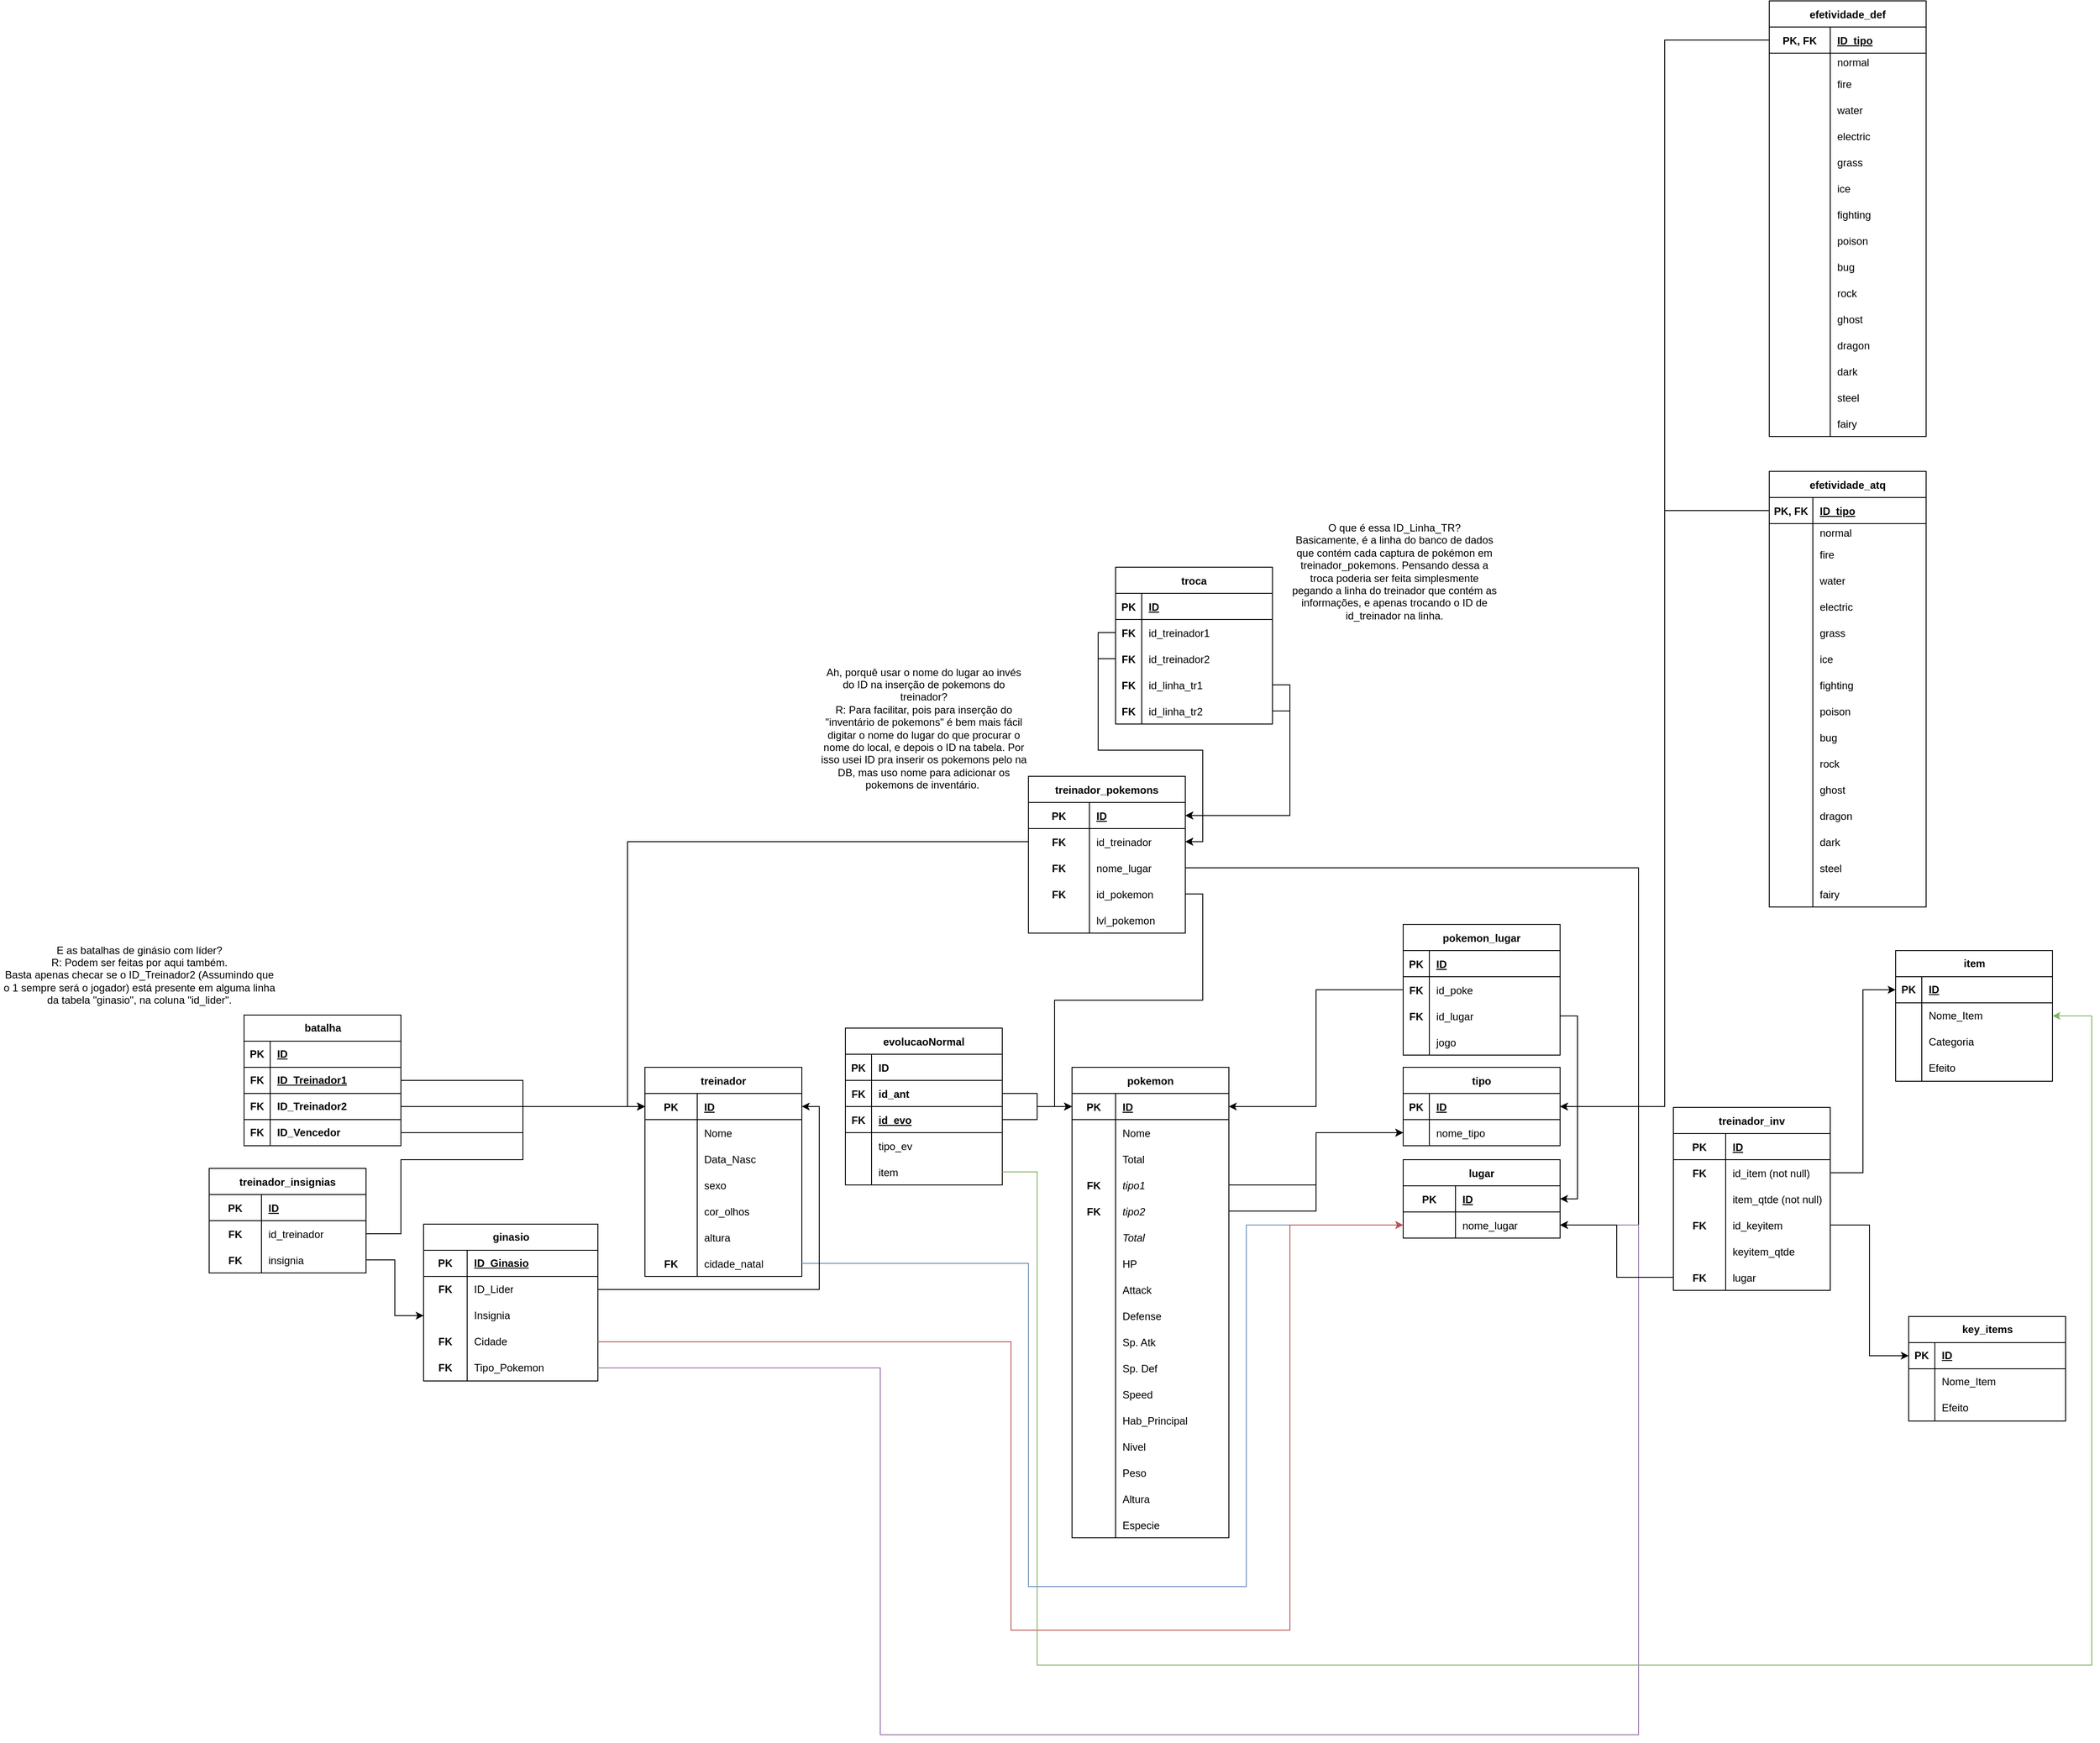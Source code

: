 <mxfile version="20.8.16" type="device"><diagram id="R2lEEEUBdFMjLlhIrx00" name="Page-1"><mxGraphModel dx="2433" dy="1539" grid="1" gridSize="10" guides="1" tooltips="1" connect="1" arrows="1" fold="1" page="1" pageScale="1" pageWidth="850" pageHeight="1100" math="0" shadow="0" extFonts="Permanent Marker^https://fonts.googleapis.com/css?family=Permanent+Marker"><root><mxCell id="0"/><mxCell id="1" parent="0"/><mxCell id="M82Ni2uGocBc9y4PTVpF-1" value="pokemon" style="shape=table;startSize=30;container=1;collapsible=1;childLayout=tableLayout;fixedRows=1;rowLines=0;fontStyle=1;align=center;resizeLast=1;" parent="1" vertex="1"><mxGeometry x="150" y="134" width="180" height="540" as="geometry"/></mxCell><mxCell id="M82Ni2uGocBc9y4PTVpF-2" value="" style="shape=tableRow;horizontal=0;startSize=0;swimlaneHead=0;swimlaneBody=0;fillColor=none;collapsible=0;dropTarget=0;points=[[0,0.5],[1,0.5]];portConstraint=eastwest;top=0;left=0;right=0;bottom=1;" parent="M82Ni2uGocBc9y4PTVpF-1" vertex="1"><mxGeometry y="30" width="180" height="30" as="geometry"/></mxCell><mxCell id="M82Ni2uGocBc9y4PTVpF-3" value="PK" style="shape=partialRectangle;connectable=0;fillColor=none;top=0;left=0;bottom=0;right=0;fontStyle=1;overflow=hidden;" parent="M82Ni2uGocBc9y4PTVpF-2" vertex="1"><mxGeometry width="50" height="30" as="geometry"><mxRectangle width="50" height="30" as="alternateBounds"/></mxGeometry></mxCell><mxCell id="M82Ni2uGocBc9y4PTVpF-4" value="ID" style="shape=partialRectangle;connectable=0;fillColor=none;top=0;left=0;bottom=0;right=0;align=left;spacingLeft=6;fontStyle=5;overflow=hidden;" parent="M82Ni2uGocBc9y4PTVpF-2" vertex="1"><mxGeometry x="50" width="130" height="30" as="geometry"><mxRectangle width="130" height="30" as="alternateBounds"/></mxGeometry></mxCell><mxCell id="M82Ni2uGocBc9y4PTVpF-5" value="" style="shape=tableRow;horizontal=0;startSize=0;swimlaneHead=0;swimlaneBody=0;fillColor=none;collapsible=0;dropTarget=0;points=[[0,0.5],[1,0.5]];portConstraint=eastwest;top=0;left=0;right=0;bottom=0;" parent="M82Ni2uGocBc9y4PTVpF-1" vertex="1"><mxGeometry y="60" width="180" height="30" as="geometry"/></mxCell><mxCell id="M82Ni2uGocBc9y4PTVpF-6" value="" style="shape=partialRectangle;connectable=0;fillColor=none;top=0;left=0;bottom=0;right=0;editable=1;overflow=hidden;" parent="M82Ni2uGocBc9y4PTVpF-5" vertex="1"><mxGeometry width="50" height="30" as="geometry"><mxRectangle width="50" height="30" as="alternateBounds"/></mxGeometry></mxCell><mxCell id="M82Ni2uGocBc9y4PTVpF-7" value="Nome" style="shape=partialRectangle;connectable=0;fillColor=none;top=0;left=0;bottom=0;right=0;align=left;spacingLeft=6;overflow=hidden;" parent="M82Ni2uGocBc9y4PTVpF-5" vertex="1"><mxGeometry x="50" width="130" height="30" as="geometry"><mxRectangle width="130" height="30" as="alternateBounds"/></mxGeometry></mxCell><mxCell id="M82Ni2uGocBc9y4PTVpF-8" value="" style="shape=tableRow;horizontal=0;startSize=0;swimlaneHead=0;swimlaneBody=0;fillColor=none;collapsible=0;dropTarget=0;points=[[0,0.5],[1,0.5]];portConstraint=eastwest;top=0;left=0;right=0;bottom=0;" parent="M82Ni2uGocBc9y4PTVpF-1" vertex="1"><mxGeometry y="90" width="180" height="30" as="geometry"/></mxCell><mxCell id="M82Ni2uGocBc9y4PTVpF-9" value="" style="shape=partialRectangle;connectable=0;fillColor=none;top=0;left=0;bottom=0;right=0;editable=1;overflow=hidden;" parent="M82Ni2uGocBc9y4PTVpF-8" vertex="1"><mxGeometry width="50" height="30" as="geometry"><mxRectangle width="50" height="30" as="alternateBounds"/></mxGeometry></mxCell><mxCell id="M82Ni2uGocBc9y4PTVpF-10" value="Total" style="shape=partialRectangle;connectable=0;fillColor=none;top=0;left=0;bottom=0;right=0;align=left;spacingLeft=6;overflow=hidden;" parent="M82Ni2uGocBc9y4PTVpF-8" vertex="1"><mxGeometry x="50" width="130" height="30" as="geometry"><mxRectangle width="130" height="30" as="alternateBounds"/></mxGeometry></mxCell><mxCell id="M82Ni2uGocBc9y4PTVpF-11" style="shape=tableRow;horizontal=0;startSize=0;swimlaneHead=0;swimlaneBody=0;fillColor=none;collapsible=0;dropTarget=0;points=[[0,0.5],[1,0.5]];portConstraint=eastwest;top=0;left=0;right=0;bottom=0;" parent="M82Ni2uGocBc9y4PTVpF-1" vertex="1"><mxGeometry y="120" width="180" height="30" as="geometry"/></mxCell><mxCell id="M82Ni2uGocBc9y4PTVpF-12" value="FK" style="shape=partialRectangle;connectable=0;fillColor=none;top=0;left=0;bottom=0;right=0;editable=1;overflow=hidden;fontStyle=1" parent="M82Ni2uGocBc9y4PTVpF-11" vertex="1"><mxGeometry width="50" height="30" as="geometry"><mxRectangle width="50" height="30" as="alternateBounds"/></mxGeometry></mxCell><mxCell id="M82Ni2uGocBc9y4PTVpF-13" value="tipo1" style="shape=partialRectangle;connectable=0;fillColor=none;top=0;left=0;bottom=0;right=0;align=left;spacingLeft=6;overflow=hidden;fontStyle=2" parent="M82Ni2uGocBc9y4PTVpF-11" vertex="1"><mxGeometry x="50" width="130" height="30" as="geometry"><mxRectangle width="130" height="30" as="alternateBounds"/></mxGeometry></mxCell><mxCell id="M82Ni2uGocBc9y4PTVpF-14" style="shape=tableRow;horizontal=0;startSize=0;swimlaneHead=0;swimlaneBody=0;fillColor=none;collapsible=0;dropTarget=0;points=[[0,0.5],[1,0.5]];portConstraint=eastwest;top=0;left=0;right=0;bottom=0;" parent="M82Ni2uGocBc9y4PTVpF-1" vertex="1"><mxGeometry y="150" width="180" height="30" as="geometry"/></mxCell><mxCell id="M82Ni2uGocBc9y4PTVpF-15" value="FK" style="shape=partialRectangle;connectable=0;fillColor=none;top=0;left=0;bottom=0;right=0;editable=1;overflow=hidden;fontStyle=1" parent="M82Ni2uGocBc9y4PTVpF-14" vertex="1"><mxGeometry width="50" height="30" as="geometry"><mxRectangle width="50" height="30" as="alternateBounds"/></mxGeometry></mxCell><mxCell id="M82Ni2uGocBc9y4PTVpF-16" value="tipo2" style="shape=partialRectangle;connectable=0;fillColor=none;top=0;left=0;bottom=0;right=0;align=left;spacingLeft=6;overflow=hidden;fontStyle=2" parent="M82Ni2uGocBc9y4PTVpF-14" vertex="1"><mxGeometry x="50" width="130" height="30" as="geometry"><mxRectangle width="130" height="30" as="alternateBounds"/></mxGeometry></mxCell><mxCell id="M82Ni2uGocBc9y4PTVpF-83" style="shape=tableRow;horizontal=0;startSize=0;swimlaneHead=0;swimlaneBody=0;fillColor=none;collapsible=0;dropTarget=0;points=[[0,0.5],[1,0.5]];portConstraint=eastwest;top=0;left=0;right=0;bottom=0;" parent="M82Ni2uGocBc9y4PTVpF-1" vertex="1"><mxGeometry y="180" width="180" height="30" as="geometry"/></mxCell><mxCell id="M82Ni2uGocBc9y4PTVpF-84" style="shape=partialRectangle;connectable=0;fillColor=none;top=0;left=0;bottom=0;right=0;editable=1;overflow=hidden;" parent="M82Ni2uGocBc9y4PTVpF-83" vertex="1"><mxGeometry width="50" height="30" as="geometry"><mxRectangle width="50" height="30" as="alternateBounds"/></mxGeometry></mxCell><mxCell id="M82Ni2uGocBc9y4PTVpF-85" value="Total" style="shape=partialRectangle;connectable=0;fillColor=none;top=0;left=0;bottom=0;right=0;align=left;spacingLeft=6;overflow=hidden;fontStyle=2" parent="M82Ni2uGocBc9y4PTVpF-83" vertex="1"><mxGeometry x="50" width="130" height="30" as="geometry"><mxRectangle width="130" height="30" as="alternateBounds"/></mxGeometry></mxCell><mxCell id="M82Ni2uGocBc9y4PTVpF-17" value="" style="shape=tableRow;horizontal=0;startSize=0;swimlaneHead=0;swimlaneBody=0;fillColor=none;collapsible=0;dropTarget=0;points=[[0,0.5],[1,0.5]];portConstraint=eastwest;top=0;left=0;right=0;bottom=0;" parent="M82Ni2uGocBc9y4PTVpF-1" vertex="1"><mxGeometry y="210" width="180" height="30" as="geometry"/></mxCell><mxCell id="M82Ni2uGocBc9y4PTVpF-18" value="" style="shape=partialRectangle;connectable=0;fillColor=none;top=0;left=0;bottom=0;right=0;editable=1;overflow=hidden;" parent="M82Ni2uGocBc9y4PTVpF-17" vertex="1"><mxGeometry width="50" height="30" as="geometry"><mxRectangle width="50" height="30" as="alternateBounds"/></mxGeometry></mxCell><mxCell id="M82Ni2uGocBc9y4PTVpF-19" value="HP" style="shape=partialRectangle;connectable=0;fillColor=none;top=0;left=0;bottom=0;right=0;align=left;spacingLeft=6;overflow=hidden;" parent="M82Ni2uGocBc9y4PTVpF-17" vertex="1"><mxGeometry x="50" width="130" height="30" as="geometry"><mxRectangle width="130" height="30" as="alternateBounds"/></mxGeometry></mxCell><mxCell id="M82Ni2uGocBc9y4PTVpF-20" style="shape=tableRow;horizontal=0;startSize=0;swimlaneHead=0;swimlaneBody=0;fillColor=none;collapsible=0;dropTarget=0;points=[[0,0.5],[1,0.5]];portConstraint=eastwest;top=0;left=0;right=0;bottom=0;" parent="M82Ni2uGocBc9y4PTVpF-1" vertex="1"><mxGeometry y="240" width="180" height="30" as="geometry"/></mxCell><mxCell id="M82Ni2uGocBc9y4PTVpF-21" style="shape=partialRectangle;connectable=0;fillColor=none;top=0;left=0;bottom=0;right=0;editable=1;overflow=hidden;" parent="M82Ni2uGocBc9y4PTVpF-20" vertex="1"><mxGeometry width="50" height="30" as="geometry"><mxRectangle width="50" height="30" as="alternateBounds"/></mxGeometry></mxCell><mxCell id="M82Ni2uGocBc9y4PTVpF-22" value="Attack" style="shape=partialRectangle;connectable=0;fillColor=none;top=0;left=0;bottom=0;right=0;align=left;spacingLeft=6;overflow=hidden;" parent="M82Ni2uGocBc9y4PTVpF-20" vertex="1"><mxGeometry x="50" width="130" height="30" as="geometry"><mxRectangle width="130" height="30" as="alternateBounds"/></mxGeometry></mxCell><mxCell id="M82Ni2uGocBc9y4PTVpF-23" style="shape=tableRow;horizontal=0;startSize=0;swimlaneHead=0;swimlaneBody=0;fillColor=none;collapsible=0;dropTarget=0;points=[[0,0.5],[1,0.5]];portConstraint=eastwest;top=0;left=0;right=0;bottom=0;" parent="M82Ni2uGocBc9y4PTVpF-1" vertex="1"><mxGeometry y="270" width="180" height="30" as="geometry"/></mxCell><mxCell id="M82Ni2uGocBc9y4PTVpF-24" style="shape=partialRectangle;connectable=0;fillColor=none;top=0;left=0;bottom=0;right=0;editable=1;overflow=hidden;" parent="M82Ni2uGocBc9y4PTVpF-23" vertex="1"><mxGeometry width="50" height="30" as="geometry"><mxRectangle width="50" height="30" as="alternateBounds"/></mxGeometry></mxCell><mxCell id="M82Ni2uGocBc9y4PTVpF-25" value="Defense" style="shape=partialRectangle;connectable=0;fillColor=none;top=0;left=0;bottom=0;right=0;align=left;spacingLeft=6;overflow=hidden;" parent="M82Ni2uGocBc9y4PTVpF-23" vertex="1"><mxGeometry x="50" width="130" height="30" as="geometry"><mxRectangle width="130" height="30" as="alternateBounds"/></mxGeometry></mxCell><mxCell id="M82Ni2uGocBc9y4PTVpF-26" style="shape=tableRow;horizontal=0;startSize=0;swimlaneHead=0;swimlaneBody=0;fillColor=none;collapsible=0;dropTarget=0;points=[[0,0.5],[1,0.5]];portConstraint=eastwest;top=0;left=0;right=0;bottom=0;" parent="M82Ni2uGocBc9y4PTVpF-1" vertex="1"><mxGeometry y="300" width="180" height="30" as="geometry"/></mxCell><mxCell id="M82Ni2uGocBc9y4PTVpF-27" style="shape=partialRectangle;connectable=0;fillColor=none;top=0;left=0;bottom=0;right=0;editable=1;overflow=hidden;" parent="M82Ni2uGocBc9y4PTVpF-26" vertex="1"><mxGeometry width="50" height="30" as="geometry"><mxRectangle width="50" height="30" as="alternateBounds"/></mxGeometry></mxCell><mxCell id="M82Ni2uGocBc9y4PTVpF-28" value="Sp. Atk" style="shape=partialRectangle;connectable=0;fillColor=none;top=0;left=0;bottom=0;right=0;align=left;spacingLeft=6;overflow=hidden;" parent="M82Ni2uGocBc9y4PTVpF-26" vertex="1"><mxGeometry x="50" width="130" height="30" as="geometry"><mxRectangle width="130" height="30" as="alternateBounds"/></mxGeometry></mxCell><mxCell id="M82Ni2uGocBc9y4PTVpF-29" style="shape=tableRow;horizontal=0;startSize=0;swimlaneHead=0;swimlaneBody=0;fillColor=none;collapsible=0;dropTarget=0;points=[[0,0.5],[1,0.5]];portConstraint=eastwest;top=0;left=0;right=0;bottom=0;" parent="M82Ni2uGocBc9y4PTVpF-1" vertex="1"><mxGeometry y="330" width="180" height="30" as="geometry"/></mxCell><mxCell id="M82Ni2uGocBc9y4PTVpF-30" style="shape=partialRectangle;connectable=0;fillColor=none;top=0;left=0;bottom=0;right=0;editable=1;overflow=hidden;" parent="M82Ni2uGocBc9y4PTVpF-29" vertex="1"><mxGeometry width="50" height="30" as="geometry"><mxRectangle width="50" height="30" as="alternateBounds"/></mxGeometry></mxCell><mxCell id="M82Ni2uGocBc9y4PTVpF-31" value="Sp. Def " style="shape=partialRectangle;connectable=0;fillColor=none;top=0;left=0;bottom=0;right=0;align=left;spacingLeft=6;overflow=hidden;" parent="M82Ni2uGocBc9y4PTVpF-29" vertex="1"><mxGeometry x="50" width="130" height="30" as="geometry"><mxRectangle width="130" height="30" as="alternateBounds"/></mxGeometry></mxCell><mxCell id="M82Ni2uGocBc9y4PTVpF-32" style="shape=tableRow;horizontal=0;startSize=0;swimlaneHead=0;swimlaneBody=0;fillColor=none;collapsible=0;dropTarget=0;points=[[0,0.5],[1,0.5]];portConstraint=eastwest;top=0;left=0;right=0;bottom=0;" parent="M82Ni2uGocBc9y4PTVpF-1" vertex="1"><mxGeometry y="360" width="180" height="30" as="geometry"/></mxCell><mxCell id="M82Ni2uGocBc9y4PTVpF-33" style="shape=partialRectangle;connectable=0;fillColor=none;top=0;left=0;bottom=0;right=0;editable=1;overflow=hidden;" parent="M82Ni2uGocBc9y4PTVpF-32" vertex="1"><mxGeometry width="50" height="30" as="geometry"><mxRectangle width="50" height="30" as="alternateBounds"/></mxGeometry></mxCell><mxCell id="M82Ni2uGocBc9y4PTVpF-34" value="Speed" style="shape=partialRectangle;connectable=0;fillColor=none;top=0;left=0;bottom=0;right=0;align=left;spacingLeft=6;overflow=hidden;" parent="M82Ni2uGocBc9y4PTVpF-32" vertex="1"><mxGeometry x="50" width="130" height="30" as="geometry"><mxRectangle width="130" height="30" as="alternateBounds"/></mxGeometry></mxCell><mxCell id="M82Ni2uGocBc9y4PTVpF-35" style="shape=tableRow;horizontal=0;startSize=0;swimlaneHead=0;swimlaneBody=0;fillColor=none;collapsible=0;dropTarget=0;points=[[0,0.5],[1,0.5]];portConstraint=eastwest;top=0;left=0;right=0;bottom=0;" parent="M82Ni2uGocBc9y4PTVpF-1" vertex="1"><mxGeometry y="390" width="180" height="30" as="geometry"/></mxCell><mxCell id="M82Ni2uGocBc9y4PTVpF-36" style="shape=partialRectangle;connectable=0;fillColor=none;top=0;left=0;bottom=0;right=0;editable=1;overflow=hidden;" parent="M82Ni2uGocBc9y4PTVpF-35" vertex="1"><mxGeometry width="50" height="30" as="geometry"><mxRectangle width="50" height="30" as="alternateBounds"/></mxGeometry></mxCell><mxCell id="M82Ni2uGocBc9y4PTVpF-37" value="Hab_Principal" style="shape=partialRectangle;connectable=0;fillColor=none;top=0;left=0;bottom=0;right=0;align=left;spacingLeft=6;overflow=hidden;" parent="M82Ni2uGocBc9y4PTVpF-35" vertex="1"><mxGeometry x="50" width="130" height="30" as="geometry"><mxRectangle width="130" height="30" as="alternateBounds"/></mxGeometry></mxCell><mxCell id="M82Ni2uGocBc9y4PTVpF-38" style="shape=tableRow;horizontal=0;startSize=0;swimlaneHead=0;swimlaneBody=0;fillColor=none;collapsible=0;dropTarget=0;points=[[0,0.5],[1,0.5]];portConstraint=eastwest;top=0;left=0;right=0;bottom=0;" parent="M82Ni2uGocBc9y4PTVpF-1" vertex="1"><mxGeometry y="420" width="180" height="30" as="geometry"/></mxCell><mxCell id="M82Ni2uGocBc9y4PTVpF-39" style="shape=partialRectangle;connectable=0;fillColor=none;top=0;left=0;bottom=0;right=0;editable=1;overflow=hidden;" parent="M82Ni2uGocBc9y4PTVpF-38" vertex="1"><mxGeometry width="50" height="30" as="geometry"><mxRectangle width="50" height="30" as="alternateBounds"/></mxGeometry></mxCell><mxCell id="M82Ni2uGocBc9y4PTVpF-40" value="Nivel" style="shape=partialRectangle;connectable=0;fillColor=none;top=0;left=0;bottom=0;right=0;align=left;spacingLeft=6;overflow=hidden;" parent="M82Ni2uGocBc9y4PTVpF-38" vertex="1"><mxGeometry x="50" width="130" height="30" as="geometry"><mxRectangle width="130" height="30" as="alternateBounds"/></mxGeometry></mxCell><mxCell id="M82Ni2uGocBc9y4PTVpF-119" style="shape=tableRow;horizontal=0;startSize=0;swimlaneHead=0;swimlaneBody=0;fillColor=none;collapsible=0;dropTarget=0;points=[[0,0.5],[1,0.5]];portConstraint=eastwest;top=0;left=0;right=0;bottom=0;" parent="M82Ni2uGocBc9y4PTVpF-1" vertex="1"><mxGeometry y="450" width="180" height="30" as="geometry"/></mxCell><mxCell id="M82Ni2uGocBc9y4PTVpF-120" style="shape=partialRectangle;connectable=0;fillColor=none;top=0;left=0;bottom=0;right=0;editable=1;overflow=hidden;" parent="M82Ni2uGocBc9y4PTVpF-119" vertex="1"><mxGeometry width="50" height="30" as="geometry"><mxRectangle width="50" height="30" as="alternateBounds"/></mxGeometry></mxCell><mxCell id="M82Ni2uGocBc9y4PTVpF-121" value="Peso" style="shape=partialRectangle;connectable=0;fillColor=none;top=0;left=0;bottom=0;right=0;align=left;spacingLeft=6;overflow=hidden;" parent="M82Ni2uGocBc9y4PTVpF-119" vertex="1"><mxGeometry x="50" width="130" height="30" as="geometry"><mxRectangle width="130" height="30" as="alternateBounds"/></mxGeometry></mxCell><mxCell id="M82Ni2uGocBc9y4PTVpF-122" style="shape=tableRow;horizontal=0;startSize=0;swimlaneHead=0;swimlaneBody=0;fillColor=none;collapsible=0;dropTarget=0;points=[[0,0.5],[1,0.5]];portConstraint=eastwest;top=0;left=0;right=0;bottom=0;" parent="M82Ni2uGocBc9y4PTVpF-1" vertex="1"><mxGeometry y="480" width="180" height="30" as="geometry"/></mxCell><mxCell id="M82Ni2uGocBc9y4PTVpF-123" style="shape=partialRectangle;connectable=0;fillColor=none;top=0;left=0;bottom=0;right=0;editable=1;overflow=hidden;" parent="M82Ni2uGocBc9y4PTVpF-122" vertex="1"><mxGeometry width="50" height="30" as="geometry"><mxRectangle width="50" height="30" as="alternateBounds"/></mxGeometry></mxCell><mxCell id="M82Ni2uGocBc9y4PTVpF-124" value="Altura" style="shape=partialRectangle;connectable=0;fillColor=none;top=0;left=0;bottom=0;right=0;align=left;spacingLeft=6;overflow=hidden;" parent="M82Ni2uGocBc9y4PTVpF-122" vertex="1"><mxGeometry x="50" width="130" height="30" as="geometry"><mxRectangle width="130" height="30" as="alternateBounds"/></mxGeometry></mxCell><mxCell id="M82Ni2uGocBc9y4PTVpF-150" style="shape=tableRow;horizontal=0;startSize=0;swimlaneHead=0;swimlaneBody=0;fillColor=none;collapsible=0;dropTarget=0;points=[[0,0.5],[1,0.5]];portConstraint=eastwest;top=0;left=0;right=0;bottom=0;" parent="M82Ni2uGocBc9y4PTVpF-1" vertex="1"><mxGeometry y="510" width="180" height="30" as="geometry"/></mxCell><mxCell id="M82Ni2uGocBc9y4PTVpF-151" style="shape=partialRectangle;connectable=0;fillColor=none;top=0;left=0;bottom=0;right=0;editable=1;overflow=hidden;" parent="M82Ni2uGocBc9y4PTVpF-150" vertex="1"><mxGeometry width="50" height="30" as="geometry"><mxRectangle width="50" height="30" as="alternateBounds"/></mxGeometry></mxCell><mxCell id="M82Ni2uGocBc9y4PTVpF-152" value="Especie" style="shape=partialRectangle;connectable=0;fillColor=none;top=0;left=0;bottom=0;right=0;align=left;spacingLeft=6;overflow=hidden;" parent="M82Ni2uGocBc9y4PTVpF-150" vertex="1"><mxGeometry x="50" width="130" height="30" as="geometry"><mxRectangle width="130" height="30" as="alternateBounds"/></mxGeometry></mxCell><mxCell id="M82Ni2uGocBc9y4PTVpF-41" value="tipo" style="shape=table;startSize=30;container=1;collapsible=1;childLayout=tableLayout;fixedRows=1;rowLines=0;fontStyle=1;align=center;resizeLast=1;" parent="1" vertex="1"><mxGeometry x="530" y="134" width="180" height="90" as="geometry"/></mxCell><mxCell id="M82Ni2uGocBc9y4PTVpF-42" value="" style="shape=tableRow;horizontal=0;startSize=0;swimlaneHead=0;swimlaneBody=0;fillColor=none;collapsible=0;dropTarget=0;points=[[0,0.5],[1,0.5]];portConstraint=eastwest;top=0;left=0;right=0;bottom=1;" parent="M82Ni2uGocBc9y4PTVpF-41" vertex="1"><mxGeometry y="30" width="180" height="30" as="geometry"/></mxCell><mxCell id="M82Ni2uGocBc9y4PTVpF-43" value="PK" style="shape=partialRectangle;connectable=0;fillColor=none;top=0;left=0;bottom=0;right=0;fontStyle=1;overflow=hidden;" parent="M82Ni2uGocBc9y4PTVpF-42" vertex="1"><mxGeometry width="30" height="30" as="geometry"><mxRectangle width="30" height="30" as="alternateBounds"/></mxGeometry></mxCell><mxCell id="M82Ni2uGocBc9y4PTVpF-44" value="ID" style="shape=partialRectangle;connectable=0;fillColor=none;top=0;left=0;bottom=0;right=0;align=left;spacingLeft=6;fontStyle=5;overflow=hidden;" parent="M82Ni2uGocBc9y4PTVpF-42" vertex="1"><mxGeometry x="30" width="150" height="30" as="geometry"><mxRectangle width="150" height="30" as="alternateBounds"/></mxGeometry></mxCell><mxCell id="M82Ni2uGocBc9y4PTVpF-45" value="" style="shape=tableRow;horizontal=0;startSize=0;swimlaneHead=0;swimlaneBody=0;fillColor=none;collapsible=0;dropTarget=0;points=[[0,0.5],[1,0.5]];portConstraint=eastwest;top=0;left=0;right=0;bottom=0;" parent="M82Ni2uGocBc9y4PTVpF-41" vertex="1"><mxGeometry y="60" width="180" height="30" as="geometry"/></mxCell><mxCell id="M82Ni2uGocBc9y4PTVpF-46" value="" style="shape=partialRectangle;connectable=0;fillColor=none;top=0;left=0;bottom=0;right=0;editable=1;overflow=hidden;fontStyle=1" parent="M82Ni2uGocBc9y4PTVpF-45" vertex="1"><mxGeometry width="30" height="30" as="geometry"><mxRectangle width="30" height="30" as="alternateBounds"/></mxGeometry></mxCell><mxCell id="M82Ni2uGocBc9y4PTVpF-47" value="nome_tipo" style="shape=partialRectangle;connectable=0;fillColor=none;top=0;left=0;bottom=0;right=0;align=left;spacingLeft=6;overflow=hidden;" parent="M82Ni2uGocBc9y4PTVpF-45" vertex="1"><mxGeometry x="30" width="150" height="30" as="geometry"><mxRectangle width="150" height="30" as="alternateBounds"/></mxGeometry></mxCell><mxCell id="M82Ni2uGocBc9y4PTVpF-86" value="lugar" style="shape=table;startSize=30;container=1;collapsible=1;childLayout=tableLayout;fixedRows=1;rowLines=0;fontStyle=1;align=center;resizeLast=1;" parent="1" vertex="1"><mxGeometry x="530" y="240" width="180" height="90" as="geometry"/></mxCell><mxCell id="M82Ni2uGocBc9y4PTVpF-87" value="" style="shape=tableRow;horizontal=0;startSize=0;swimlaneHead=0;swimlaneBody=0;fillColor=none;collapsible=0;dropTarget=0;points=[[0,0.5],[1,0.5]];portConstraint=eastwest;top=0;left=0;right=0;bottom=1;" parent="M82Ni2uGocBc9y4PTVpF-86" vertex="1"><mxGeometry y="30" width="180" height="30" as="geometry"/></mxCell><mxCell id="M82Ni2uGocBc9y4PTVpF-88" value="PK" style="shape=partialRectangle;connectable=0;fillColor=none;top=0;left=0;bottom=0;right=0;fontStyle=1;overflow=hidden;" parent="M82Ni2uGocBc9y4PTVpF-87" vertex="1"><mxGeometry width="60" height="30" as="geometry"><mxRectangle width="60" height="30" as="alternateBounds"/></mxGeometry></mxCell><mxCell id="M82Ni2uGocBc9y4PTVpF-89" value="ID" style="shape=partialRectangle;connectable=0;fillColor=none;top=0;left=0;bottom=0;right=0;align=left;spacingLeft=6;fontStyle=5;overflow=hidden;" parent="M82Ni2uGocBc9y4PTVpF-87" vertex="1"><mxGeometry x="60" width="120" height="30" as="geometry"><mxRectangle width="120" height="30" as="alternateBounds"/></mxGeometry></mxCell><mxCell id="M82Ni2uGocBc9y4PTVpF-90" value="" style="shape=tableRow;horizontal=0;startSize=0;swimlaneHead=0;swimlaneBody=0;fillColor=none;collapsible=0;dropTarget=0;points=[[0,0.5],[1,0.5]];portConstraint=eastwest;top=0;left=0;right=0;bottom=0;" parent="M82Ni2uGocBc9y4PTVpF-86" vertex="1"><mxGeometry y="60" width="180" height="30" as="geometry"/></mxCell><mxCell id="M82Ni2uGocBc9y4PTVpF-91" value="" style="shape=partialRectangle;connectable=0;fillColor=none;top=0;left=0;bottom=0;right=0;editable=1;overflow=hidden;fontStyle=1" parent="M82Ni2uGocBc9y4PTVpF-90" vertex="1"><mxGeometry width="60" height="30" as="geometry"><mxRectangle width="60" height="30" as="alternateBounds"/></mxGeometry></mxCell><mxCell id="M82Ni2uGocBc9y4PTVpF-92" value="nome_lugar" style="shape=partialRectangle;connectable=0;fillColor=none;top=0;left=0;bottom=0;right=0;align=left;spacingLeft=6;overflow=hidden;" parent="M82Ni2uGocBc9y4PTVpF-90" vertex="1"><mxGeometry x="60" width="120" height="30" as="geometry"><mxRectangle width="120" height="30" as="alternateBounds"/></mxGeometry></mxCell><mxCell id="M82Ni2uGocBc9y4PTVpF-93" value="item" style="shape=table;startSize=30;container=1;collapsible=1;childLayout=tableLayout;fixedRows=1;rowLines=0;fontStyle=1;align=center;resizeLast=1;html=1;" parent="1" vertex="1"><mxGeometry x="1095" width="180" height="150" as="geometry"/></mxCell><mxCell id="M82Ni2uGocBc9y4PTVpF-94" value="" style="shape=tableRow;horizontal=0;startSize=0;swimlaneHead=0;swimlaneBody=0;fillColor=none;collapsible=0;dropTarget=0;points=[[0,0.5],[1,0.5]];portConstraint=eastwest;top=0;left=0;right=0;bottom=1;" parent="M82Ni2uGocBc9y4PTVpF-93" vertex="1"><mxGeometry y="30" width="180" height="30" as="geometry"/></mxCell><mxCell id="M82Ni2uGocBc9y4PTVpF-95" value="PK" style="shape=partialRectangle;connectable=0;fillColor=none;top=0;left=0;bottom=0;right=0;fontStyle=1;overflow=hidden;whiteSpace=wrap;html=1;" parent="M82Ni2uGocBc9y4PTVpF-94" vertex="1"><mxGeometry width="30" height="30" as="geometry"><mxRectangle width="30" height="30" as="alternateBounds"/></mxGeometry></mxCell><mxCell id="M82Ni2uGocBc9y4PTVpF-96" value="ID" style="shape=partialRectangle;connectable=0;fillColor=none;top=0;left=0;bottom=0;right=0;align=left;spacingLeft=6;fontStyle=5;overflow=hidden;whiteSpace=wrap;html=1;" parent="M82Ni2uGocBc9y4PTVpF-94" vertex="1"><mxGeometry x="30" width="150" height="30" as="geometry"><mxRectangle width="150" height="30" as="alternateBounds"/></mxGeometry></mxCell><mxCell id="M82Ni2uGocBc9y4PTVpF-97" value="" style="shape=tableRow;horizontal=0;startSize=0;swimlaneHead=0;swimlaneBody=0;fillColor=none;collapsible=0;dropTarget=0;points=[[0,0.5],[1,0.5]];portConstraint=eastwest;top=0;left=0;right=0;bottom=0;" parent="M82Ni2uGocBc9y4PTVpF-93" vertex="1"><mxGeometry y="60" width="180" height="30" as="geometry"/></mxCell><mxCell id="M82Ni2uGocBc9y4PTVpF-98" value="" style="shape=partialRectangle;connectable=0;fillColor=none;top=0;left=0;bottom=0;right=0;editable=1;overflow=hidden;whiteSpace=wrap;html=1;" parent="M82Ni2uGocBc9y4PTVpF-97" vertex="1"><mxGeometry width="30" height="30" as="geometry"><mxRectangle width="30" height="30" as="alternateBounds"/></mxGeometry></mxCell><mxCell id="M82Ni2uGocBc9y4PTVpF-99" value="Nome_Item" style="shape=partialRectangle;connectable=0;fillColor=none;top=0;left=0;bottom=0;right=0;align=left;spacingLeft=6;overflow=hidden;whiteSpace=wrap;html=1;" parent="M82Ni2uGocBc9y4PTVpF-97" vertex="1"><mxGeometry x="30" width="150" height="30" as="geometry"><mxRectangle width="150" height="30" as="alternateBounds"/></mxGeometry></mxCell><mxCell id="M82Ni2uGocBc9y4PTVpF-100" value="" style="shape=tableRow;horizontal=0;startSize=0;swimlaneHead=0;swimlaneBody=0;fillColor=none;collapsible=0;dropTarget=0;points=[[0,0.5],[1,0.5]];portConstraint=eastwest;top=0;left=0;right=0;bottom=0;" parent="M82Ni2uGocBc9y4PTVpF-93" vertex="1"><mxGeometry y="90" width="180" height="30" as="geometry"/></mxCell><mxCell id="M82Ni2uGocBc9y4PTVpF-101" value="" style="shape=partialRectangle;connectable=0;fillColor=none;top=0;left=0;bottom=0;right=0;editable=1;overflow=hidden;whiteSpace=wrap;html=1;" parent="M82Ni2uGocBc9y4PTVpF-100" vertex="1"><mxGeometry width="30" height="30" as="geometry"><mxRectangle width="30" height="30" as="alternateBounds"/></mxGeometry></mxCell><mxCell id="M82Ni2uGocBc9y4PTVpF-102" value="Categoria" style="shape=partialRectangle;connectable=0;fillColor=none;top=0;left=0;bottom=0;right=0;align=left;spacingLeft=6;overflow=hidden;whiteSpace=wrap;html=1;" parent="M82Ni2uGocBc9y4PTVpF-100" vertex="1"><mxGeometry x="30" width="150" height="30" as="geometry"><mxRectangle width="150" height="30" as="alternateBounds"/></mxGeometry></mxCell><mxCell id="M82Ni2uGocBc9y4PTVpF-103" style="shape=tableRow;horizontal=0;startSize=0;swimlaneHead=0;swimlaneBody=0;fillColor=none;collapsible=0;dropTarget=0;points=[[0,0.5],[1,0.5]];portConstraint=eastwest;top=0;left=0;right=0;bottom=0;" parent="M82Ni2uGocBc9y4PTVpF-93" vertex="1"><mxGeometry y="120" width="180" height="30" as="geometry"/></mxCell><mxCell id="M82Ni2uGocBc9y4PTVpF-104" style="shape=partialRectangle;connectable=0;fillColor=none;top=0;left=0;bottom=0;right=0;editable=1;overflow=hidden;whiteSpace=wrap;html=1;" parent="M82Ni2uGocBc9y4PTVpF-103" vertex="1"><mxGeometry width="30" height="30" as="geometry"><mxRectangle width="30" height="30" as="alternateBounds"/></mxGeometry></mxCell><mxCell id="M82Ni2uGocBc9y4PTVpF-105" value="Efeito" style="shape=partialRectangle;connectable=0;fillColor=none;top=0;left=0;bottom=0;right=0;align=left;spacingLeft=6;overflow=hidden;whiteSpace=wrap;html=1;" parent="M82Ni2uGocBc9y4PTVpF-103" vertex="1"><mxGeometry x="30" width="150" height="30" as="geometry"><mxRectangle width="150" height="30" as="alternateBounds"/></mxGeometry></mxCell><mxCell id="M82Ni2uGocBc9y4PTVpF-106" value="key_items" style="shape=table;startSize=30;container=1;collapsible=1;childLayout=tableLayout;fixedRows=1;rowLines=0;fontStyle=1;align=center;resizeLast=1;html=1;" parent="1" vertex="1"><mxGeometry x="1110" y="420" width="180" height="120" as="geometry"/></mxCell><mxCell id="M82Ni2uGocBc9y4PTVpF-107" value="" style="shape=tableRow;horizontal=0;startSize=0;swimlaneHead=0;swimlaneBody=0;fillColor=none;collapsible=0;dropTarget=0;points=[[0,0.5],[1,0.5]];portConstraint=eastwest;top=0;left=0;right=0;bottom=1;" parent="M82Ni2uGocBc9y4PTVpF-106" vertex="1"><mxGeometry y="30" width="180" height="30" as="geometry"/></mxCell><mxCell id="M82Ni2uGocBc9y4PTVpF-108" value="PK" style="shape=partialRectangle;connectable=0;fillColor=none;top=0;left=0;bottom=0;right=0;fontStyle=1;overflow=hidden;whiteSpace=wrap;html=1;" parent="M82Ni2uGocBc9y4PTVpF-107" vertex="1"><mxGeometry width="30" height="30" as="geometry"><mxRectangle width="30" height="30" as="alternateBounds"/></mxGeometry></mxCell><mxCell id="M82Ni2uGocBc9y4PTVpF-109" value="ID" style="shape=partialRectangle;connectable=0;fillColor=none;top=0;left=0;bottom=0;right=0;align=left;spacingLeft=6;fontStyle=5;overflow=hidden;whiteSpace=wrap;html=1;" parent="M82Ni2uGocBc9y4PTVpF-107" vertex="1"><mxGeometry x="30" width="150" height="30" as="geometry"><mxRectangle width="150" height="30" as="alternateBounds"/></mxGeometry></mxCell><mxCell id="M82Ni2uGocBc9y4PTVpF-110" value="" style="shape=tableRow;horizontal=0;startSize=0;swimlaneHead=0;swimlaneBody=0;fillColor=none;collapsible=0;dropTarget=0;points=[[0,0.5],[1,0.5]];portConstraint=eastwest;top=0;left=0;right=0;bottom=0;" parent="M82Ni2uGocBc9y4PTVpF-106" vertex="1"><mxGeometry y="60" width="180" height="30" as="geometry"/></mxCell><mxCell id="M82Ni2uGocBc9y4PTVpF-111" value="" style="shape=partialRectangle;connectable=0;fillColor=none;top=0;left=0;bottom=0;right=0;editable=1;overflow=hidden;whiteSpace=wrap;html=1;" parent="M82Ni2uGocBc9y4PTVpF-110" vertex="1"><mxGeometry width="30" height="30" as="geometry"><mxRectangle width="30" height="30" as="alternateBounds"/></mxGeometry></mxCell><mxCell id="M82Ni2uGocBc9y4PTVpF-112" value="Nome_Item" style="shape=partialRectangle;connectable=0;fillColor=none;top=0;left=0;bottom=0;right=0;align=left;spacingLeft=6;overflow=hidden;whiteSpace=wrap;html=1;" parent="M82Ni2uGocBc9y4PTVpF-110" vertex="1"><mxGeometry x="30" width="150" height="30" as="geometry"><mxRectangle width="150" height="30" as="alternateBounds"/></mxGeometry></mxCell><mxCell id="M82Ni2uGocBc9y4PTVpF-116" style="shape=tableRow;horizontal=0;startSize=0;swimlaneHead=0;swimlaneBody=0;fillColor=none;collapsible=0;dropTarget=0;points=[[0,0.5],[1,0.5]];portConstraint=eastwest;top=0;left=0;right=0;bottom=0;" parent="M82Ni2uGocBc9y4PTVpF-106" vertex="1"><mxGeometry y="90" width="180" height="30" as="geometry"/></mxCell><mxCell id="M82Ni2uGocBc9y4PTVpF-117" style="shape=partialRectangle;connectable=0;fillColor=none;top=0;left=0;bottom=0;right=0;editable=1;overflow=hidden;whiteSpace=wrap;html=1;" parent="M82Ni2uGocBc9y4PTVpF-116" vertex="1"><mxGeometry width="30" height="30" as="geometry"><mxRectangle width="30" height="30" as="alternateBounds"/></mxGeometry></mxCell><mxCell id="M82Ni2uGocBc9y4PTVpF-118" value="Efeito" style="shape=partialRectangle;connectable=0;fillColor=none;top=0;left=0;bottom=0;right=0;align=left;spacingLeft=6;overflow=hidden;whiteSpace=wrap;html=1;" parent="M82Ni2uGocBc9y4PTVpF-116" vertex="1"><mxGeometry x="30" width="150" height="30" as="geometry"><mxRectangle width="150" height="30" as="alternateBounds"/></mxGeometry></mxCell><mxCell id="M82Ni2uGocBc9y4PTVpF-125" value="pokemon_lugar" style="shape=table;startSize=30;container=1;collapsible=1;childLayout=tableLayout;fixedRows=1;rowLines=0;fontStyle=1;align=center;resizeLast=1;" parent="1" vertex="1"><mxGeometry x="530" y="-30" width="180" height="150" as="geometry"/></mxCell><mxCell id="M82Ni2uGocBc9y4PTVpF-126" value="" style="shape=tableRow;horizontal=0;startSize=0;swimlaneHead=0;swimlaneBody=0;fillColor=none;collapsible=0;dropTarget=0;points=[[0,0.5],[1,0.5]];portConstraint=eastwest;top=0;left=0;right=0;bottom=1;" parent="M82Ni2uGocBc9y4PTVpF-125" vertex="1"><mxGeometry y="30" width="180" height="30" as="geometry"/></mxCell><mxCell id="M82Ni2uGocBc9y4PTVpF-127" value="PK" style="shape=partialRectangle;connectable=0;fillColor=none;top=0;left=0;bottom=0;right=0;fontStyle=1;overflow=hidden;" parent="M82Ni2uGocBc9y4PTVpF-126" vertex="1"><mxGeometry width="30" height="30" as="geometry"><mxRectangle width="30" height="30" as="alternateBounds"/></mxGeometry></mxCell><mxCell id="M82Ni2uGocBc9y4PTVpF-128" value="ID" style="shape=partialRectangle;connectable=0;fillColor=none;top=0;left=0;bottom=0;right=0;align=left;spacingLeft=6;fontStyle=5;overflow=hidden;" parent="M82Ni2uGocBc9y4PTVpF-126" vertex="1"><mxGeometry x="30" width="150" height="30" as="geometry"><mxRectangle width="150" height="30" as="alternateBounds"/></mxGeometry></mxCell><mxCell id="M82Ni2uGocBc9y4PTVpF-129" value="" style="shape=tableRow;horizontal=0;startSize=0;swimlaneHead=0;swimlaneBody=0;fillColor=none;collapsible=0;dropTarget=0;points=[[0,0.5],[1,0.5]];portConstraint=eastwest;top=0;left=0;right=0;bottom=0;" parent="M82Ni2uGocBc9y4PTVpF-125" vertex="1"><mxGeometry y="60" width="180" height="30" as="geometry"/></mxCell><mxCell id="M82Ni2uGocBc9y4PTVpF-130" value="FK" style="shape=partialRectangle;connectable=0;fillColor=none;top=0;left=0;bottom=0;right=0;editable=1;overflow=hidden;fontStyle=1" parent="M82Ni2uGocBc9y4PTVpF-129" vertex="1"><mxGeometry width="30" height="30" as="geometry"><mxRectangle width="30" height="30" as="alternateBounds"/></mxGeometry></mxCell><mxCell id="M82Ni2uGocBc9y4PTVpF-131" value="id_poke" style="shape=partialRectangle;connectable=0;fillColor=none;top=0;left=0;bottom=0;right=0;align=left;spacingLeft=6;overflow=hidden;" parent="M82Ni2uGocBc9y4PTVpF-129" vertex="1"><mxGeometry x="30" width="150" height="30" as="geometry"><mxRectangle width="150" height="30" as="alternateBounds"/></mxGeometry></mxCell><mxCell id="M82Ni2uGocBc9y4PTVpF-137" style="shape=tableRow;horizontal=0;startSize=0;swimlaneHead=0;swimlaneBody=0;fillColor=none;collapsible=0;dropTarget=0;points=[[0,0.5],[1,0.5]];portConstraint=eastwest;top=0;left=0;right=0;bottom=0;" parent="M82Ni2uGocBc9y4PTVpF-125" vertex="1"><mxGeometry y="90" width="180" height="30" as="geometry"/></mxCell><mxCell id="M82Ni2uGocBc9y4PTVpF-138" value="FK" style="shape=partialRectangle;connectable=0;fillColor=none;top=0;left=0;bottom=0;right=0;editable=1;overflow=hidden;fontStyle=1" parent="M82Ni2uGocBc9y4PTVpF-137" vertex="1"><mxGeometry width="30" height="30" as="geometry"><mxRectangle width="30" height="30" as="alternateBounds"/></mxGeometry></mxCell><mxCell id="M82Ni2uGocBc9y4PTVpF-139" value="id_lugar" style="shape=partialRectangle;connectable=0;fillColor=none;top=0;left=0;bottom=0;right=0;align=left;spacingLeft=6;overflow=hidden;" parent="M82Ni2uGocBc9y4PTVpF-137" vertex="1"><mxGeometry x="30" width="150" height="30" as="geometry"><mxRectangle width="150" height="30" as="alternateBounds"/></mxGeometry></mxCell><mxCell id="M82Ni2uGocBc9y4PTVpF-140" style="shape=tableRow;horizontal=0;startSize=0;swimlaneHead=0;swimlaneBody=0;fillColor=none;collapsible=0;dropTarget=0;points=[[0,0.5],[1,0.5]];portConstraint=eastwest;top=0;left=0;right=0;bottom=0;" parent="M82Ni2uGocBc9y4PTVpF-125" vertex="1"><mxGeometry y="120" width="180" height="30" as="geometry"/></mxCell><mxCell id="M82Ni2uGocBc9y4PTVpF-141" style="shape=partialRectangle;connectable=0;fillColor=none;top=0;left=0;bottom=0;right=0;editable=1;overflow=hidden;fontStyle=1" parent="M82Ni2uGocBc9y4PTVpF-140" vertex="1"><mxGeometry width="30" height="30" as="geometry"><mxRectangle width="30" height="30" as="alternateBounds"/></mxGeometry></mxCell><mxCell id="M82Ni2uGocBc9y4PTVpF-142" value="jogo" style="shape=partialRectangle;connectable=0;fillColor=none;top=0;left=0;bottom=0;right=0;align=left;spacingLeft=6;overflow=hidden;" parent="M82Ni2uGocBc9y4PTVpF-140" vertex="1"><mxGeometry x="30" width="150" height="30" as="geometry"><mxRectangle width="150" height="30" as="alternateBounds"/></mxGeometry></mxCell><mxCell id="M82Ni2uGocBc9y4PTVpF-146" style="edgeStyle=orthogonalEdgeStyle;rounded=0;orthogonalLoop=1;jettySize=auto;html=1;exitX=0;exitY=0.5;exitDx=0;exitDy=0;" parent="1" source="M82Ni2uGocBc9y4PTVpF-129" target="M82Ni2uGocBc9y4PTVpF-2" edge="1"><mxGeometry relative="1" as="geometry"/></mxCell><mxCell id="M82Ni2uGocBc9y4PTVpF-147" style="edgeStyle=orthogonalEdgeStyle;rounded=0;orthogonalLoop=1;jettySize=auto;html=1;exitX=1;exitY=0.5;exitDx=0;exitDy=0;entryX=1;entryY=0.5;entryDx=0;entryDy=0;" parent="1" source="M82Ni2uGocBc9y4PTVpF-137" target="M82Ni2uGocBc9y4PTVpF-87" edge="1"><mxGeometry relative="1" as="geometry"/></mxCell><mxCell id="M82Ni2uGocBc9y4PTVpF-153" value="treinador" style="shape=table;startSize=30;container=1;collapsible=1;childLayout=tableLayout;fixedRows=1;rowLines=0;fontStyle=1;align=center;resizeLast=1;" parent="1" vertex="1"><mxGeometry x="-340" y="134" width="180" height="240" as="geometry"/></mxCell><mxCell id="M82Ni2uGocBc9y4PTVpF-154" value="" style="shape=tableRow;horizontal=0;startSize=0;swimlaneHead=0;swimlaneBody=0;fillColor=none;collapsible=0;dropTarget=0;points=[[0,0.5],[1,0.5]];portConstraint=eastwest;top=0;left=0;right=0;bottom=1;" parent="M82Ni2uGocBc9y4PTVpF-153" vertex="1"><mxGeometry y="30" width="180" height="30" as="geometry"/></mxCell><mxCell id="M82Ni2uGocBc9y4PTVpF-155" value="PK" style="shape=partialRectangle;connectable=0;fillColor=none;top=0;left=0;bottom=0;right=0;fontStyle=1;overflow=hidden;" parent="M82Ni2uGocBc9y4PTVpF-154" vertex="1"><mxGeometry width="60" height="30" as="geometry"><mxRectangle width="60" height="30" as="alternateBounds"/></mxGeometry></mxCell><mxCell id="M82Ni2uGocBc9y4PTVpF-156" value="ID" style="shape=partialRectangle;connectable=0;fillColor=none;top=0;left=0;bottom=0;right=0;align=left;spacingLeft=6;fontStyle=5;overflow=hidden;" parent="M82Ni2uGocBc9y4PTVpF-154" vertex="1"><mxGeometry x="60" width="120" height="30" as="geometry"><mxRectangle width="120" height="30" as="alternateBounds"/></mxGeometry></mxCell><mxCell id="M82Ni2uGocBc9y4PTVpF-157" value="" style="shape=tableRow;horizontal=0;startSize=0;swimlaneHead=0;swimlaneBody=0;fillColor=none;collapsible=0;dropTarget=0;points=[[0,0.5],[1,0.5]];portConstraint=eastwest;top=0;left=0;right=0;bottom=0;" parent="M82Ni2uGocBc9y4PTVpF-153" vertex="1"><mxGeometry y="60" width="180" height="30" as="geometry"/></mxCell><mxCell id="M82Ni2uGocBc9y4PTVpF-158" value="" style="shape=partialRectangle;connectable=0;fillColor=none;top=0;left=0;bottom=0;right=0;editable=1;overflow=hidden;" parent="M82Ni2uGocBc9y4PTVpF-157" vertex="1"><mxGeometry width="60" height="30" as="geometry"><mxRectangle width="60" height="30" as="alternateBounds"/></mxGeometry></mxCell><mxCell id="M82Ni2uGocBc9y4PTVpF-159" value="Nome    " style="shape=partialRectangle;connectable=0;fillColor=none;top=0;left=0;bottom=0;right=0;align=left;spacingLeft=6;overflow=hidden;" parent="M82Ni2uGocBc9y4PTVpF-157" vertex="1"><mxGeometry x="60" width="120" height="30" as="geometry"><mxRectangle width="120" height="30" as="alternateBounds"/></mxGeometry></mxCell><mxCell id="M82Ni2uGocBc9y4PTVpF-160" value="" style="shape=tableRow;horizontal=0;startSize=0;swimlaneHead=0;swimlaneBody=0;fillColor=none;collapsible=0;dropTarget=0;points=[[0,0.5],[1,0.5]];portConstraint=eastwest;top=0;left=0;right=0;bottom=0;" parent="M82Ni2uGocBc9y4PTVpF-153" vertex="1"><mxGeometry y="90" width="180" height="30" as="geometry"/></mxCell><mxCell id="M82Ni2uGocBc9y4PTVpF-161" value="" style="shape=partialRectangle;connectable=0;fillColor=none;top=0;left=0;bottom=0;right=0;editable=1;overflow=hidden;" parent="M82Ni2uGocBc9y4PTVpF-160" vertex="1"><mxGeometry width="60" height="30" as="geometry"><mxRectangle width="60" height="30" as="alternateBounds"/></mxGeometry></mxCell><mxCell id="M82Ni2uGocBc9y4PTVpF-162" value="Data_Nasc" style="shape=partialRectangle;connectable=0;fillColor=none;top=0;left=0;bottom=0;right=0;align=left;spacingLeft=6;overflow=hidden;" parent="M82Ni2uGocBc9y4PTVpF-160" vertex="1"><mxGeometry x="60" width="120" height="30" as="geometry"><mxRectangle width="120" height="30" as="alternateBounds"/></mxGeometry></mxCell><mxCell id="M82Ni2uGocBc9y4PTVpF-163" value="" style="shape=tableRow;horizontal=0;startSize=0;swimlaneHead=0;swimlaneBody=0;fillColor=none;collapsible=0;dropTarget=0;points=[[0,0.5],[1,0.5]];portConstraint=eastwest;top=0;left=0;right=0;bottom=0;" parent="M82Ni2uGocBc9y4PTVpF-153" vertex="1"><mxGeometry y="120" width="180" height="30" as="geometry"/></mxCell><mxCell id="M82Ni2uGocBc9y4PTVpF-164" value="" style="shape=partialRectangle;connectable=0;fillColor=none;top=0;left=0;bottom=0;right=0;editable=1;overflow=hidden;" parent="M82Ni2uGocBc9y4PTVpF-163" vertex="1"><mxGeometry width="60" height="30" as="geometry"><mxRectangle width="60" height="30" as="alternateBounds"/></mxGeometry></mxCell><mxCell id="M82Ni2uGocBc9y4PTVpF-165" value="sexo" style="shape=partialRectangle;connectable=0;fillColor=none;top=0;left=0;bottom=0;right=0;align=left;spacingLeft=6;overflow=hidden;" parent="M82Ni2uGocBc9y4PTVpF-163" vertex="1"><mxGeometry x="60" width="120" height="30" as="geometry"><mxRectangle width="120" height="30" as="alternateBounds"/></mxGeometry></mxCell><mxCell id="M82Ni2uGocBc9y4PTVpF-166" style="shape=tableRow;horizontal=0;startSize=0;swimlaneHead=0;swimlaneBody=0;fillColor=none;collapsible=0;dropTarget=0;points=[[0,0.5],[1,0.5]];portConstraint=eastwest;top=0;left=0;right=0;bottom=0;" parent="M82Ni2uGocBc9y4PTVpF-153" vertex="1"><mxGeometry y="150" width="180" height="30" as="geometry"/></mxCell><mxCell id="M82Ni2uGocBc9y4PTVpF-167" style="shape=partialRectangle;connectable=0;fillColor=none;top=0;left=0;bottom=0;right=0;editable=1;overflow=hidden;" parent="M82Ni2uGocBc9y4PTVpF-166" vertex="1"><mxGeometry width="60" height="30" as="geometry"><mxRectangle width="60" height="30" as="alternateBounds"/></mxGeometry></mxCell><mxCell id="M82Ni2uGocBc9y4PTVpF-168" value="cor_olhos" style="shape=partialRectangle;connectable=0;fillColor=none;top=0;left=0;bottom=0;right=0;align=left;spacingLeft=6;overflow=hidden;" parent="M82Ni2uGocBc9y4PTVpF-166" vertex="1"><mxGeometry x="60" width="120" height="30" as="geometry"><mxRectangle width="120" height="30" as="alternateBounds"/></mxGeometry></mxCell><mxCell id="M82Ni2uGocBc9y4PTVpF-169" style="shape=tableRow;horizontal=0;startSize=0;swimlaneHead=0;swimlaneBody=0;fillColor=none;collapsible=0;dropTarget=0;points=[[0,0.5],[1,0.5]];portConstraint=eastwest;top=0;left=0;right=0;bottom=0;" parent="M82Ni2uGocBc9y4PTVpF-153" vertex="1"><mxGeometry y="180" width="180" height="30" as="geometry"/></mxCell><mxCell id="M82Ni2uGocBc9y4PTVpF-170" style="shape=partialRectangle;connectable=0;fillColor=none;top=0;left=0;bottom=0;right=0;editable=1;overflow=hidden;" parent="M82Ni2uGocBc9y4PTVpF-169" vertex="1"><mxGeometry width="60" height="30" as="geometry"><mxRectangle width="60" height="30" as="alternateBounds"/></mxGeometry></mxCell><mxCell id="M82Ni2uGocBc9y4PTVpF-171" value="altura" style="shape=partialRectangle;connectable=0;fillColor=none;top=0;left=0;bottom=0;right=0;align=left;spacingLeft=6;overflow=hidden;" parent="M82Ni2uGocBc9y4PTVpF-169" vertex="1"><mxGeometry x="60" width="120" height="30" as="geometry"><mxRectangle width="120" height="30" as="alternateBounds"/></mxGeometry></mxCell><mxCell id="M82Ni2uGocBc9y4PTVpF-172" style="shape=tableRow;horizontal=0;startSize=0;swimlaneHead=0;swimlaneBody=0;fillColor=none;collapsible=0;dropTarget=0;points=[[0,0.5],[1,0.5]];portConstraint=eastwest;top=0;left=0;right=0;bottom=0;" parent="M82Ni2uGocBc9y4PTVpF-153" vertex="1"><mxGeometry y="210" width="180" height="30" as="geometry"/></mxCell><mxCell id="M82Ni2uGocBc9y4PTVpF-173" value="FK" style="shape=partialRectangle;connectable=0;fillColor=none;top=0;left=0;bottom=0;right=0;editable=1;overflow=hidden;fontStyle=1" parent="M82Ni2uGocBc9y4PTVpF-172" vertex="1"><mxGeometry width="60" height="30" as="geometry"><mxRectangle width="60" height="30" as="alternateBounds"/></mxGeometry></mxCell><mxCell id="M82Ni2uGocBc9y4PTVpF-174" value="cidade_natal" style="shape=partialRectangle;connectable=0;fillColor=none;top=0;left=0;bottom=0;right=0;align=left;spacingLeft=6;overflow=hidden;" parent="M82Ni2uGocBc9y4PTVpF-172" vertex="1"><mxGeometry x="60" width="120" height="30" as="geometry"><mxRectangle width="120" height="30" as="alternateBounds"/></mxGeometry></mxCell><mxCell id="M82Ni2uGocBc9y4PTVpF-178" style="edgeStyle=orthogonalEdgeStyle;rounded=0;orthogonalLoop=1;jettySize=auto;html=1;entryX=0;entryY=0.5;entryDx=0;entryDy=0;exitX=1;exitY=0.5;exitDx=0;exitDy=0;fillColor=#dae8fc;strokeColor=#6c8ebf;" parent="1" source="M82Ni2uGocBc9y4PTVpF-172" target="M82Ni2uGocBc9y4PTVpF-90" edge="1"><mxGeometry relative="1" as="geometry"><mxPoint x="30" y="400" as="sourcePoint"/><Array as="points"><mxPoint x="100" y="359"/><mxPoint x="100" y="730"/><mxPoint x="350" y="730"/><mxPoint x="350" y="315"/></Array></mxGeometry></mxCell><mxCell id="M82Ni2uGocBc9y4PTVpF-179" value="treinador_pokemons" style="shape=table;startSize=30;container=1;collapsible=1;childLayout=tableLayout;fixedRows=1;rowLines=0;fontStyle=1;align=center;resizeLast=1;" parent="1" vertex="1"><mxGeometry x="100" y="-200" width="180" height="180" as="geometry"/></mxCell><mxCell id="M82Ni2uGocBc9y4PTVpF-180" value="" style="shape=tableRow;horizontal=0;startSize=0;swimlaneHead=0;swimlaneBody=0;fillColor=none;collapsible=0;dropTarget=0;points=[[0,0.5],[1,0.5]];portConstraint=eastwest;top=0;left=0;right=0;bottom=1;" parent="M82Ni2uGocBc9y4PTVpF-179" vertex="1"><mxGeometry y="30" width="180" height="30" as="geometry"/></mxCell><mxCell id="M82Ni2uGocBc9y4PTVpF-181" value="PK" style="shape=partialRectangle;connectable=0;fillColor=none;top=0;left=0;bottom=0;right=0;fontStyle=1;overflow=hidden;" parent="M82Ni2uGocBc9y4PTVpF-180" vertex="1"><mxGeometry width="70" height="30" as="geometry"><mxRectangle width="70" height="30" as="alternateBounds"/></mxGeometry></mxCell><mxCell id="M82Ni2uGocBc9y4PTVpF-182" value="ID" style="shape=partialRectangle;connectable=0;fillColor=none;top=0;left=0;bottom=0;right=0;align=left;spacingLeft=6;fontStyle=5;overflow=hidden;" parent="M82Ni2uGocBc9y4PTVpF-180" vertex="1"><mxGeometry x="70" width="110" height="30" as="geometry"><mxRectangle width="110" height="30" as="alternateBounds"/></mxGeometry></mxCell><mxCell id="M82Ni2uGocBc9y4PTVpF-183" value="" style="shape=tableRow;horizontal=0;startSize=0;swimlaneHead=0;swimlaneBody=0;fillColor=none;collapsible=0;dropTarget=0;points=[[0,0.5],[1,0.5]];portConstraint=eastwest;top=0;left=0;right=0;bottom=0;" parent="M82Ni2uGocBc9y4PTVpF-179" vertex="1"><mxGeometry y="60" width="180" height="30" as="geometry"/></mxCell><mxCell id="M82Ni2uGocBc9y4PTVpF-184" value="FK" style="shape=partialRectangle;connectable=0;fillColor=none;top=0;left=0;bottom=0;right=0;editable=1;overflow=hidden;fontStyle=1" parent="M82Ni2uGocBc9y4PTVpF-183" vertex="1"><mxGeometry width="70" height="30" as="geometry"><mxRectangle width="70" height="30" as="alternateBounds"/></mxGeometry></mxCell><mxCell id="M82Ni2uGocBc9y4PTVpF-185" value="id_treinador" style="shape=partialRectangle;connectable=0;fillColor=none;top=0;left=0;bottom=0;right=0;align=left;spacingLeft=6;overflow=hidden;" parent="M82Ni2uGocBc9y4PTVpF-183" vertex="1"><mxGeometry x="70" width="110" height="30" as="geometry"><mxRectangle width="110" height="30" as="alternateBounds"/></mxGeometry></mxCell><mxCell id="M82Ni2uGocBc9y4PTVpF-192" style="shape=tableRow;horizontal=0;startSize=0;swimlaneHead=0;swimlaneBody=0;fillColor=none;collapsible=0;dropTarget=0;points=[[0,0.5],[1,0.5]];portConstraint=eastwest;top=0;left=0;right=0;bottom=0;" parent="M82Ni2uGocBc9y4PTVpF-179" vertex="1"><mxGeometry y="90" width="180" height="30" as="geometry"/></mxCell><mxCell id="M82Ni2uGocBc9y4PTVpF-193" value="FK" style="shape=partialRectangle;connectable=0;fillColor=none;top=0;left=0;bottom=0;right=0;editable=1;overflow=hidden;fontStyle=1" parent="M82Ni2uGocBc9y4PTVpF-192" vertex="1"><mxGeometry width="70" height="30" as="geometry"><mxRectangle width="70" height="30" as="alternateBounds"/></mxGeometry></mxCell><mxCell id="M82Ni2uGocBc9y4PTVpF-194" value="nome_lugar" style="shape=partialRectangle;connectable=0;fillColor=none;top=0;left=0;bottom=0;right=0;align=left;spacingLeft=6;overflow=hidden;" parent="M82Ni2uGocBc9y4PTVpF-192" vertex="1"><mxGeometry x="70" width="110" height="30" as="geometry"><mxRectangle width="110" height="30" as="alternateBounds"/></mxGeometry></mxCell><mxCell id="M82Ni2uGocBc9y4PTVpF-186" value="" style="shape=tableRow;horizontal=0;startSize=0;swimlaneHead=0;swimlaneBody=0;fillColor=none;collapsible=0;dropTarget=0;points=[[0,0.5],[1,0.5]];portConstraint=eastwest;top=0;left=0;right=0;bottom=0;" parent="M82Ni2uGocBc9y4PTVpF-179" vertex="1"><mxGeometry y="120" width="180" height="30" as="geometry"/></mxCell><mxCell id="M82Ni2uGocBc9y4PTVpF-187" value="FK" style="shape=partialRectangle;connectable=0;fillColor=none;top=0;left=0;bottom=0;right=0;editable=1;overflow=hidden;fontStyle=1" parent="M82Ni2uGocBc9y4PTVpF-186" vertex="1"><mxGeometry width="70" height="30" as="geometry"><mxRectangle width="70" height="30" as="alternateBounds"/></mxGeometry></mxCell><mxCell id="M82Ni2uGocBc9y4PTVpF-188" value="id_pokemon" style="shape=partialRectangle;connectable=0;fillColor=none;top=0;left=0;bottom=0;right=0;align=left;spacingLeft=6;overflow=hidden;" parent="M82Ni2uGocBc9y4PTVpF-186" vertex="1"><mxGeometry x="70" width="110" height="30" as="geometry"><mxRectangle width="110" height="30" as="alternateBounds"/></mxGeometry></mxCell><mxCell id="M82Ni2uGocBc9y4PTVpF-189" value="" style="shape=tableRow;horizontal=0;startSize=0;swimlaneHead=0;swimlaneBody=0;fillColor=none;collapsible=0;dropTarget=0;points=[[0,0.5],[1,0.5]];portConstraint=eastwest;top=0;left=0;right=0;bottom=0;" parent="M82Ni2uGocBc9y4PTVpF-179" vertex="1"><mxGeometry y="150" width="180" height="30" as="geometry"/></mxCell><mxCell id="M82Ni2uGocBc9y4PTVpF-190" value="" style="shape=partialRectangle;connectable=0;fillColor=none;top=0;left=0;bottom=0;right=0;editable=1;overflow=hidden;" parent="M82Ni2uGocBc9y4PTVpF-189" vertex="1"><mxGeometry width="70" height="30" as="geometry"><mxRectangle width="70" height="30" as="alternateBounds"/></mxGeometry></mxCell><mxCell id="M82Ni2uGocBc9y4PTVpF-191" value="lvl_pokemon" style="shape=partialRectangle;connectable=0;fillColor=none;top=0;left=0;bottom=0;right=0;align=left;spacingLeft=6;overflow=hidden;" parent="M82Ni2uGocBc9y4PTVpF-189" vertex="1"><mxGeometry x="70" width="110" height="30" as="geometry"><mxRectangle width="110" height="30" as="alternateBounds"/></mxGeometry></mxCell><mxCell id="M82Ni2uGocBc9y4PTVpF-204" style="edgeStyle=orthogonalEdgeStyle;rounded=0;orthogonalLoop=1;jettySize=auto;html=1;exitX=0;exitY=0.5;exitDx=0;exitDy=0;entryX=0;entryY=0.5;entryDx=0;entryDy=0;" parent="1" source="M82Ni2uGocBc9y4PTVpF-183" target="M82Ni2uGocBc9y4PTVpF-154" edge="1"><mxGeometry relative="1" as="geometry"/></mxCell><mxCell id="M82Ni2uGocBc9y4PTVpF-205" style="edgeStyle=orthogonalEdgeStyle;rounded=0;orthogonalLoop=1;jettySize=auto;html=1;exitX=1;exitY=0.5;exitDx=0;exitDy=0;entryX=0;entryY=0.5;entryDx=0;entryDy=0;" parent="1" source="M82Ni2uGocBc9y4PTVpF-186" target="M82Ni2uGocBc9y4PTVpF-2" edge="1"><mxGeometry relative="1" as="geometry"/></mxCell><mxCell id="M82Ni2uGocBc9y4PTVpF-208" value="Ah, porquê usar o nome do lugar ao invés&lt;br&gt;do ID na inserção de pokemons do treinador?&lt;br&gt;R: Para facilitar, pois para inserção do &quot;inventário de pokemons&quot; é bem mais fácil digitar o nome do lugar do que procurar o nome do local, e depois o ID na tabela. Por isso usei ID pra inserir os pokemons pelo na DB, mas uso nome para adicionar os pokemons de inventário.&amp;nbsp;" style="text;html=1;strokeColor=none;fillColor=none;align=center;verticalAlign=middle;whiteSpace=wrap;rounded=0;" parent="1" vertex="1"><mxGeometry x="-140" y="-350" width="240" height="190" as="geometry"/></mxCell><mxCell id="M82Ni2uGocBc9y4PTVpF-210" style="edgeStyle=orthogonalEdgeStyle;rounded=0;orthogonalLoop=1;jettySize=auto;html=1;exitX=1;exitY=0.5;exitDx=0;exitDy=0;entryX=1;entryY=0.5;entryDx=0;entryDy=0;" parent="1" source="M82Ni2uGocBc9y4PTVpF-192" target="M82Ni2uGocBc9y4PTVpF-90" edge="1"><mxGeometry relative="1" as="geometry"><Array as="points"><mxPoint x="800" y="-95"/><mxPoint x="800" y="315"/></Array></mxGeometry></mxCell><mxCell id="M82Ni2uGocBc9y4PTVpF-211" value="troca" style="shape=table;startSize=30;container=1;collapsible=1;childLayout=tableLayout;fixedRows=1;rowLines=0;fontStyle=1;align=center;resizeLast=1;" parent="1" vertex="1"><mxGeometry x="200" y="-440" width="180" height="180" as="geometry"/></mxCell><mxCell id="M82Ni2uGocBc9y4PTVpF-212" value="" style="shape=tableRow;horizontal=0;startSize=0;swimlaneHead=0;swimlaneBody=0;fillColor=none;collapsible=0;dropTarget=0;points=[[0,0.5],[1,0.5]];portConstraint=eastwest;top=0;left=0;right=0;bottom=1;" parent="M82Ni2uGocBc9y4PTVpF-211" vertex="1"><mxGeometry y="30" width="180" height="30" as="geometry"/></mxCell><mxCell id="M82Ni2uGocBc9y4PTVpF-213" value="PK" style="shape=partialRectangle;connectable=0;fillColor=none;top=0;left=0;bottom=0;right=0;fontStyle=1;overflow=hidden;" parent="M82Ni2uGocBc9y4PTVpF-212" vertex="1"><mxGeometry width="30" height="30" as="geometry"><mxRectangle width="30" height="30" as="alternateBounds"/></mxGeometry></mxCell><mxCell id="M82Ni2uGocBc9y4PTVpF-214" value="ID" style="shape=partialRectangle;connectable=0;fillColor=none;top=0;left=0;bottom=0;right=0;align=left;spacingLeft=6;fontStyle=5;overflow=hidden;" parent="M82Ni2uGocBc9y4PTVpF-212" vertex="1"><mxGeometry x="30" width="150" height="30" as="geometry"><mxRectangle width="150" height="30" as="alternateBounds"/></mxGeometry></mxCell><mxCell id="M82Ni2uGocBc9y4PTVpF-215" value="" style="shape=tableRow;horizontal=0;startSize=0;swimlaneHead=0;swimlaneBody=0;fillColor=none;collapsible=0;dropTarget=0;points=[[0,0.5],[1,0.5]];portConstraint=eastwest;top=0;left=0;right=0;bottom=0;" parent="M82Ni2uGocBc9y4PTVpF-211" vertex="1"><mxGeometry y="60" width="180" height="30" as="geometry"/></mxCell><mxCell id="M82Ni2uGocBc9y4PTVpF-216" value="FK" style="shape=partialRectangle;connectable=0;fillColor=none;top=0;left=0;bottom=0;right=0;editable=1;overflow=hidden;fontStyle=1" parent="M82Ni2uGocBc9y4PTVpF-215" vertex="1"><mxGeometry width="30" height="30" as="geometry"><mxRectangle width="30" height="30" as="alternateBounds"/></mxGeometry></mxCell><mxCell id="M82Ni2uGocBc9y4PTVpF-217" value="id_treinador1" style="shape=partialRectangle;connectable=0;fillColor=none;top=0;left=0;bottom=0;right=0;align=left;spacingLeft=6;overflow=hidden;" parent="M82Ni2uGocBc9y4PTVpF-215" vertex="1"><mxGeometry x="30" width="150" height="30" as="geometry"><mxRectangle width="150" height="30" as="alternateBounds"/></mxGeometry></mxCell><mxCell id="M82Ni2uGocBc9y4PTVpF-218" style="shape=tableRow;horizontal=0;startSize=0;swimlaneHead=0;swimlaneBody=0;fillColor=none;collapsible=0;dropTarget=0;points=[[0,0.5],[1,0.5]];portConstraint=eastwest;top=0;left=0;right=0;bottom=0;" parent="M82Ni2uGocBc9y4PTVpF-211" vertex="1"><mxGeometry y="90" width="180" height="30" as="geometry"/></mxCell><mxCell id="M82Ni2uGocBc9y4PTVpF-219" value="FK" style="shape=partialRectangle;connectable=0;fillColor=none;top=0;left=0;bottom=0;right=0;editable=1;overflow=hidden;fontStyle=1" parent="M82Ni2uGocBc9y4PTVpF-218" vertex="1"><mxGeometry width="30" height="30" as="geometry"><mxRectangle width="30" height="30" as="alternateBounds"/></mxGeometry></mxCell><mxCell id="M82Ni2uGocBc9y4PTVpF-220" value="id_treinador2" style="shape=partialRectangle;connectable=0;fillColor=none;top=0;left=0;bottom=0;right=0;align=left;spacingLeft=6;overflow=hidden;" parent="M82Ni2uGocBc9y4PTVpF-218" vertex="1"><mxGeometry x="30" width="150" height="30" as="geometry"><mxRectangle width="150" height="30" as="alternateBounds"/></mxGeometry></mxCell><mxCell id="M82Ni2uGocBc9y4PTVpF-221" value="" style="shape=tableRow;horizontal=0;startSize=0;swimlaneHead=0;swimlaneBody=0;fillColor=none;collapsible=0;dropTarget=0;points=[[0,0.5],[1,0.5]];portConstraint=eastwest;top=0;left=0;right=0;bottom=0;" parent="M82Ni2uGocBc9y4PTVpF-211" vertex="1"><mxGeometry y="120" width="180" height="30" as="geometry"/></mxCell><mxCell id="M82Ni2uGocBc9y4PTVpF-222" value="FK" style="shape=partialRectangle;connectable=0;fillColor=none;top=0;left=0;bottom=0;right=0;editable=1;overflow=hidden;fontStyle=1" parent="M82Ni2uGocBc9y4PTVpF-221" vertex="1"><mxGeometry width="30" height="30" as="geometry"><mxRectangle width="30" height="30" as="alternateBounds"/></mxGeometry></mxCell><mxCell id="M82Ni2uGocBc9y4PTVpF-223" value="id_linha_tr1" style="shape=partialRectangle;connectable=0;fillColor=none;top=0;left=0;bottom=0;right=0;align=left;spacingLeft=6;overflow=hidden;" parent="M82Ni2uGocBc9y4PTVpF-221" vertex="1"><mxGeometry x="30" width="150" height="30" as="geometry"><mxRectangle width="150" height="30" as="alternateBounds"/></mxGeometry></mxCell><mxCell id="M82Ni2uGocBc9y4PTVpF-224" value="" style="shape=tableRow;horizontal=0;startSize=0;swimlaneHead=0;swimlaneBody=0;fillColor=none;collapsible=0;dropTarget=0;points=[[0,0.5],[1,0.5]];portConstraint=eastwest;top=0;left=0;right=0;bottom=0;" parent="M82Ni2uGocBc9y4PTVpF-211" vertex="1"><mxGeometry y="150" width="180" height="30" as="geometry"/></mxCell><mxCell id="M82Ni2uGocBc9y4PTVpF-225" value="FK" style="shape=partialRectangle;connectable=0;fillColor=none;top=0;left=0;bottom=0;right=0;editable=1;overflow=hidden;fontStyle=1" parent="M82Ni2uGocBc9y4PTVpF-224" vertex="1"><mxGeometry width="30" height="30" as="geometry"><mxRectangle width="30" height="30" as="alternateBounds"/></mxGeometry></mxCell><mxCell id="M82Ni2uGocBc9y4PTVpF-226" value="id_linha_tr2" style="shape=partialRectangle;connectable=0;fillColor=none;top=0;left=0;bottom=0;right=0;align=left;spacingLeft=6;overflow=hidden;" parent="M82Ni2uGocBc9y4PTVpF-224" vertex="1"><mxGeometry x="30" width="150" height="30" as="geometry"><mxRectangle width="150" height="30" as="alternateBounds"/></mxGeometry></mxCell><mxCell id="M82Ni2uGocBc9y4PTVpF-227" style="edgeStyle=orthogonalEdgeStyle;rounded=0;orthogonalLoop=1;jettySize=auto;html=1;exitX=0;exitY=0.5;exitDx=0;exitDy=0;entryX=1;entryY=0.5;entryDx=0;entryDy=0;" parent="1" source="M82Ni2uGocBc9y4PTVpF-215" target="M82Ni2uGocBc9y4PTVpF-183" edge="1"><mxGeometry relative="1" as="geometry"><Array as="points"><mxPoint x="180" y="-365"/><mxPoint x="180" y="-230"/><mxPoint x="300" y="-230"/><mxPoint x="300" y="-125"/></Array></mxGeometry></mxCell><mxCell id="M82Ni2uGocBc9y4PTVpF-231" style="edgeStyle=orthogonalEdgeStyle;rounded=0;orthogonalLoop=1;jettySize=auto;html=1;exitX=0;exitY=0.5;exitDx=0;exitDy=0;entryX=1;entryY=0.5;entryDx=0;entryDy=0;" parent="1" source="M82Ni2uGocBc9y4PTVpF-218" target="M82Ni2uGocBc9y4PTVpF-183" edge="1"><mxGeometry relative="1" as="geometry"/></mxCell><mxCell id="M82Ni2uGocBc9y4PTVpF-232" value="O que é essa ID_Linha_TR?&lt;br&gt;Basicamente, é a linha do banco de dados&lt;br&gt;que contém cada captura de pokémon em treinador_pokemons. Pensando dessa a troca poderia ser feita simplesmente pegando a linha do treinador que contém as informações, e apenas trocando o ID de id_treinador na linha." style="text;html=1;strokeColor=none;fillColor=none;align=center;verticalAlign=middle;whiteSpace=wrap;rounded=0;" parent="1" vertex="1"><mxGeometry x="400" y="-530" width="240" height="190" as="geometry"/></mxCell><mxCell id="M82Ni2uGocBc9y4PTVpF-235" style="edgeStyle=orthogonalEdgeStyle;rounded=0;orthogonalLoop=1;jettySize=auto;html=1;exitX=1;exitY=0.5;exitDx=0;exitDy=0;" parent="1" source="M82Ni2uGocBc9y4PTVpF-224" target="M82Ni2uGocBc9y4PTVpF-180" edge="1"><mxGeometry relative="1" as="geometry"/></mxCell><mxCell id="M82Ni2uGocBc9y4PTVpF-236" style="edgeStyle=orthogonalEdgeStyle;rounded=0;orthogonalLoop=1;jettySize=auto;html=1;exitX=1;exitY=0.5;exitDx=0;exitDy=0;entryX=1;entryY=0.5;entryDx=0;entryDy=0;" parent="1" source="M82Ni2uGocBc9y4PTVpF-221" target="M82Ni2uGocBc9y4PTVpF-180" edge="1"><mxGeometry relative="1" as="geometry"/></mxCell><mxCell id="M82Ni2uGocBc9y4PTVpF-237" value="batalha" style="shape=table;startSize=30;container=1;collapsible=1;childLayout=tableLayout;fixedRows=1;rowLines=0;fontStyle=1;align=center;resizeLast=1;html=1;" parent="1" vertex="1"><mxGeometry x="-800" y="74" width="180" height="150" as="geometry"/></mxCell><mxCell id="M82Ni2uGocBc9y4PTVpF-254" style="shape=tableRow;horizontal=0;startSize=0;swimlaneHead=0;swimlaneBody=0;fillColor=none;collapsible=0;dropTarget=0;points=[[0,0.5],[1,0.5]];portConstraint=eastwest;top=0;left=0;right=0;bottom=1;" parent="M82Ni2uGocBc9y4PTVpF-237" vertex="1"><mxGeometry y="30" width="180" height="30" as="geometry"/></mxCell><mxCell id="M82Ni2uGocBc9y4PTVpF-255" value="PK" style="shape=partialRectangle;connectable=0;fillColor=none;top=0;left=0;bottom=0;right=0;fontStyle=1;overflow=hidden;whiteSpace=wrap;html=1;" parent="M82Ni2uGocBc9y4PTVpF-254" vertex="1"><mxGeometry width="30" height="30" as="geometry"><mxRectangle width="30" height="30" as="alternateBounds"/></mxGeometry></mxCell><mxCell id="M82Ni2uGocBc9y4PTVpF-256" value="ID" style="shape=partialRectangle;connectable=0;fillColor=none;top=0;left=0;bottom=0;right=0;align=left;spacingLeft=6;fontStyle=5;overflow=hidden;whiteSpace=wrap;html=1;" parent="M82Ni2uGocBc9y4PTVpF-254" vertex="1"><mxGeometry x="30" width="150" height="30" as="geometry"><mxRectangle width="150" height="30" as="alternateBounds"/></mxGeometry></mxCell><mxCell id="M82Ni2uGocBc9y4PTVpF-238" value="" style="shape=tableRow;horizontal=0;startSize=0;swimlaneHead=0;swimlaneBody=0;fillColor=none;collapsible=0;dropTarget=0;points=[[0,0.5],[1,0.5]];portConstraint=eastwest;top=0;left=0;right=0;bottom=1;" parent="M82Ni2uGocBc9y4PTVpF-237" vertex="1"><mxGeometry y="60" width="180" height="30" as="geometry"/></mxCell><mxCell id="M82Ni2uGocBc9y4PTVpF-239" value="FK" style="shape=partialRectangle;connectable=0;fillColor=none;top=0;left=0;bottom=0;right=0;fontStyle=1;overflow=hidden;whiteSpace=wrap;html=1;" parent="M82Ni2uGocBc9y4PTVpF-238" vertex="1"><mxGeometry width="30" height="30" as="geometry"><mxRectangle width="30" height="30" as="alternateBounds"/></mxGeometry></mxCell><mxCell id="M82Ni2uGocBc9y4PTVpF-240" value="ID_Treinador1" style="shape=partialRectangle;connectable=0;fillColor=none;top=0;left=0;bottom=0;right=0;align=left;spacingLeft=6;fontStyle=5;overflow=hidden;whiteSpace=wrap;html=1;" parent="M82Ni2uGocBc9y4PTVpF-238" vertex="1"><mxGeometry x="30" width="150" height="30" as="geometry"><mxRectangle width="150" height="30" as="alternateBounds"/></mxGeometry></mxCell><mxCell id="M82Ni2uGocBc9y4PTVpF-241" value="" style="shape=tableRow;horizontal=0;startSize=0;swimlaneHead=0;swimlaneBody=0;fillColor=none;collapsible=0;dropTarget=0;points=[[0,0.5],[1,0.5]];portConstraint=eastwest;top=1;left=0;right=0;bottom=1;" parent="M82Ni2uGocBc9y4PTVpF-237" vertex="1"><mxGeometry y="90" width="180" height="30" as="geometry"/></mxCell><mxCell id="M82Ni2uGocBc9y4PTVpF-242" value="&lt;b&gt;FK&lt;/b&gt;" style="shape=partialRectangle;connectable=0;fillColor=none;top=0;left=0;bottom=0;right=0;editable=1;overflow=hidden;whiteSpace=wrap;html=1;" parent="M82Ni2uGocBc9y4PTVpF-241" vertex="1"><mxGeometry width="30" height="30" as="geometry"><mxRectangle width="30" height="30" as="alternateBounds"/></mxGeometry></mxCell><mxCell id="M82Ni2uGocBc9y4PTVpF-243" value="&lt;b&gt;ID_Treinador2&lt;/b&gt;" style="shape=partialRectangle;connectable=0;fillColor=none;top=0;left=0;bottom=0;right=0;align=left;spacingLeft=6;overflow=hidden;whiteSpace=wrap;html=1;" parent="M82Ni2uGocBc9y4PTVpF-241" vertex="1"><mxGeometry x="30" width="150" height="30" as="geometry"><mxRectangle width="150" height="30" as="alternateBounds"/></mxGeometry></mxCell><mxCell id="M82Ni2uGocBc9y4PTVpF-244" value="" style="shape=tableRow;horizontal=0;startSize=0;swimlaneHead=0;swimlaneBody=0;fillColor=none;collapsible=0;dropTarget=0;points=[[0,0.5],[1,0.5]];portConstraint=eastwest;top=1;left=0;right=0;bottom=1;" parent="M82Ni2uGocBc9y4PTVpF-237" vertex="1"><mxGeometry y="120" width="180" height="30" as="geometry"/></mxCell><mxCell id="M82Ni2uGocBc9y4PTVpF-245" value="&lt;b&gt;FK&lt;/b&gt;" style="shape=partialRectangle;connectable=0;fillColor=none;top=0;left=0;bottom=0;right=0;editable=1;overflow=hidden;whiteSpace=wrap;html=1;" parent="M82Ni2uGocBc9y4PTVpF-244" vertex="1"><mxGeometry width="30" height="30" as="geometry"><mxRectangle width="30" height="30" as="alternateBounds"/></mxGeometry></mxCell><mxCell id="M82Ni2uGocBc9y4PTVpF-246" value="&lt;b&gt;ID_Vencedor&lt;/b&gt;" style="shape=partialRectangle;connectable=0;fillColor=none;top=0;left=0;bottom=0;right=0;align=left;spacingLeft=6;overflow=hidden;whiteSpace=wrap;html=1;" parent="M82Ni2uGocBc9y4PTVpF-244" vertex="1"><mxGeometry x="30" width="150" height="30" as="geometry"><mxRectangle width="150" height="30" as="alternateBounds"/></mxGeometry></mxCell><mxCell id="M82Ni2uGocBc9y4PTVpF-247" style="edgeStyle=orthogonalEdgeStyle;rounded=0;orthogonalLoop=1;jettySize=auto;html=1;entryX=0;entryY=0.5;entryDx=0;entryDy=0;" parent="1" source="M82Ni2uGocBc9y4PTVpF-238" target="M82Ni2uGocBc9y4PTVpF-154" edge="1"><mxGeometry relative="1" as="geometry"/></mxCell><mxCell id="M82Ni2uGocBc9y4PTVpF-248" style="edgeStyle=orthogonalEdgeStyle;rounded=0;orthogonalLoop=1;jettySize=auto;html=1;exitX=1;exitY=0.5;exitDx=0;exitDy=0;entryX=0;entryY=0.5;entryDx=0;entryDy=0;" parent="1" source="M82Ni2uGocBc9y4PTVpF-241" target="M82Ni2uGocBc9y4PTVpF-154" edge="1"><mxGeometry relative="1" as="geometry"/></mxCell><mxCell id="M82Ni2uGocBc9y4PTVpF-250" style="edgeStyle=orthogonalEdgeStyle;rounded=0;orthogonalLoop=1;jettySize=auto;html=1;exitX=1;exitY=0.5;exitDx=0;exitDy=0;entryX=0;entryY=0.5;entryDx=0;entryDy=0;" parent="1" source="M82Ni2uGocBc9y4PTVpF-244" target="M82Ni2uGocBc9y4PTVpF-154" edge="1"><mxGeometry relative="1" as="geometry"/></mxCell><mxCell id="M82Ni2uGocBc9y4PTVpF-253" value="E as batalhas de ginásio com líder?&lt;br&gt;R: Podem ser feitas por aqui também.&lt;br&gt;Basta apenas checar se o ID_Treinador2 (Assumindo que o 1 sempre será o jogador) está presente em alguma linha da tabela &quot;ginasio&quot;, na coluna &quot;id_lider&quot;." style="text;html=1;strokeColor=none;fillColor=none;align=center;verticalAlign=middle;whiteSpace=wrap;rounded=0;" parent="1" vertex="1"><mxGeometry x="-1080" y="-10" width="320" height="76" as="geometry"/></mxCell><mxCell id="M82Ni2uGocBc9y4PTVpF-257" value="ginasio" style="shape=table;startSize=30;container=1;collapsible=1;childLayout=tableLayout;fixedRows=1;rowLines=0;fontStyle=1;align=center;resizeLast=1;html=1;" parent="1" vertex="1"><mxGeometry x="-594" y="314" width="200" height="180" as="geometry"/></mxCell><mxCell id="M82Ni2uGocBc9y4PTVpF-258" value="" style="shape=tableRow;horizontal=0;startSize=0;swimlaneHead=0;swimlaneBody=0;fillColor=none;collapsible=0;dropTarget=0;points=[[0,0.5],[1,0.5]];portConstraint=eastwest;top=0;left=0;right=0;bottom=1;" parent="M82Ni2uGocBc9y4PTVpF-257" vertex="1"><mxGeometry y="30" width="200" height="30" as="geometry"/></mxCell><mxCell id="M82Ni2uGocBc9y4PTVpF-259" value="PK" style="shape=partialRectangle;connectable=0;fillColor=none;top=0;left=0;bottom=0;right=0;fontStyle=1;overflow=hidden;whiteSpace=wrap;html=1;" parent="M82Ni2uGocBc9y4PTVpF-258" vertex="1"><mxGeometry width="50" height="30" as="geometry"><mxRectangle width="50" height="30" as="alternateBounds"/></mxGeometry></mxCell><mxCell id="M82Ni2uGocBc9y4PTVpF-260" value="ID_Ginasio" style="shape=partialRectangle;connectable=0;fillColor=none;top=0;left=0;bottom=0;right=0;align=left;spacingLeft=6;fontStyle=5;overflow=hidden;whiteSpace=wrap;html=1;" parent="M82Ni2uGocBc9y4PTVpF-258" vertex="1"><mxGeometry x="50" width="150" height="30" as="geometry"><mxRectangle width="150" height="30" as="alternateBounds"/></mxGeometry></mxCell><mxCell id="M82Ni2uGocBc9y4PTVpF-261" value="" style="shape=tableRow;horizontal=0;startSize=0;swimlaneHead=0;swimlaneBody=0;fillColor=none;collapsible=0;dropTarget=0;points=[[0,0.5],[1,0.5]];portConstraint=eastwest;top=0;left=0;right=0;bottom=0;" parent="M82Ni2uGocBc9y4PTVpF-257" vertex="1"><mxGeometry y="60" width="200" height="30" as="geometry"/></mxCell><mxCell id="M82Ni2uGocBc9y4PTVpF-262" value="&lt;b&gt;FK&lt;/b&gt;" style="shape=partialRectangle;connectable=0;fillColor=none;top=0;left=0;bottom=0;right=0;editable=1;overflow=hidden;whiteSpace=wrap;html=1;" parent="M82Ni2uGocBc9y4PTVpF-261" vertex="1"><mxGeometry width="50" height="30" as="geometry"><mxRectangle width="50" height="30" as="alternateBounds"/></mxGeometry></mxCell><mxCell id="M82Ni2uGocBc9y4PTVpF-263" value="ID_Lider" style="shape=partialRectangle;connectable=0;fillColor=none;top=0;left=0;bottom=0;right=0;align=left;spacingLeft=6;overflow=hidden;whiteSpace=wrap;html=1;" parent="M82Ni2uGocBc9y4PTVpF-261" vertex="1"><mxGeometry x="50" width="150" height="30" as="geometry"><mxRectangle width="150" height="30" as="alternateBounds"/></mxGeometry></mxCell><mxCell id="M82Ni2uGocBc9y4PTVpF-264" value="" style="shape=tableRow;horizontal=0;startSize=0;swimlaneHead=0;swimlaneBody=0;fillColor=none;collapsible=0;dropTarget=0;points=[[0,0.5],[1,0.5]];portConstraint=eastwest;top=0;left=0;right=0;bottom=0;" parent="M82Ni2uGocBc9y4PTVpF-257" vertex="1"><mxGeometry y="90" width="200" height="30" as="geometry"/></mxCell><mxCell id="M82Ni2uGocBc9y4PTVpF-265" value="" style="shape=partialRectangle;connectable=0;fillColor=none;top=0;left=0;bottom=0;right=0;editable=1;overflow=hidden;whiteSpace=wrap;html=1;" parent="M82Ni2uGocBc9y4PTVpF-264" vertex="1"><mxGeometry width="50" height="30" as="geometry"><mxRectangle width="50" height="30" as="alternateBounds"/></mxGeometry></mxCell><mxCell id="M82Ni2uGocBc9y4PTVpF-266" value="Insignia" style="shape=partialRectangle;connectable=0;fillColor=none;top=0;left=0;bottom=0;right=0;align=left;spacingLeft=6;overflow=hidden;whiteSpace=wrap;html=1;" parent="M82Ni2uGocBc9y4PTVpF-264" vertex="1"><mxGeometry x="50" width="150" height="30" as="geometry"><mxRectangle width="150" height="30" as="alternateBounds"/></mxGeometry></mxCell><mxCell id="M82Ni2uGocBc9y4PTVpF-267" value="" style="shape=tableRow;horizontal=0;startSize=0;swimlaneHead=0;swimlaneBody=0;fillColor=none;collapsible=0;dropTarget=0;points=[[0,0.5],[1,0.5]];portConstraint=eastwest;top=0;left=0;right=0;bottom=0;" parent="M82Ni2uGocBc9y4PTVpF-257" vertex="1"><mxGeometry y="120" width="200" height="30" as="geometry"/></mxCell><mxCell id="M82Ni2uGocBc9y4PTVpF-268" value="&lt;b&gt;FK&lt;/b&gt;" style="shape=partialRectangle;connectable=0;fillColor=none;top=0;left=0;bottom=0;right=0;editable=1;overflow=hidden;whiteSpace=wrap;html=1;" parent="M82Ni2uGocBc9y4PTVpF-267" vertex="1"><mxGeometry width="50" height="30" as="geometry"><mxRectangle width="50" height="30" as="alternateBounds"/></mxGeometry></mxCell><mxCell id="M82Ni2uGocBc9y4PTVpF-269" value="Cidade" style="shape=partialRectangle;connectable=0;fillColor=none;top=0;left=0;bottom=0;right=0;align=left;spacingLeft=6;overflow=hidden;whiteSpace=wrap;html=1;" parent="M82Ni2uGocBc9y4PTVpF-267" vertex="1"><mxGeometry x="50" width="150" height="30" as="geometry"><mxRectangle width="150" height="30" as="alternateBounds"/></mxGeometry></mxCell><mxCell id="M82Ni2uGocBc9y4PTVpF-270" style="shape=tableRow;horizontal=0;startSize=0;swimlaneHead=0;swimlaneBody=0;fillColor=none;collapsible=0;dropTarget=0;points=[[0,0.5],[1,0.5]];portConstraint=eastwest;top=0;left=0;right=0;bottom=0;" parent="M82Ni2uGocBc9y4PTVpF-257" vertex="1"><mxGeometry y="150" width="200" height="30" as="geometry"/></mxCell><mxCell id="M82Ni2uGocBc9y4PTVpF-271" value="&lt;b&gt;FK&lt;/b&gt;" style="shape=partialRectangle;connectable=0;fillColor=none;top=0;left=0;bottom=0;right=0;editable=1;overflow=hidden;whiteSpace=wrap;html=1;" parent="M82Ni2uGocBc9y4PTVpF-270" vertex="1"><mxGeometry width="50" height="30" as="geometry"><mxRectangle width="50" height="30" as="alternateBounds"/></mxGeometry></mxCell><mxCell id="M82Ni2uGocBc9y4PTVpF-272" value="Tipo_Pokemon" style="shape=partialRectangle;connectable=0;fillColor=none;top=0;left=0;bottom=0;right=0;align=left;spacingLeft=6;overflow=hidden;whiteSpace=wrap;html=1;" parent="M82Ni2uGocBc9y4PTVpF-270" vertex="1"><mxGeometry x="50" width="150" height="30" as="geometry"><mxRectangle width="150" height="30" as="alternateBounds"/></mxGeometry></mxCell><mxCell id="M82Ni2uGocBc9y4PTVpF-292" style="edgeStyle=orthogonalEdgeStyle;rounded=0;orthogonalLoop=1;jettySize=auto;html=1;fillColor=#f8cecc;strokeColor=#b85450;" parent="1" source="M82Ni2uGocBc9y4PTVpF-267" target="M82Ni2uGocBc9y4PTVpF-90" edge="1"><mxGeometry relative="1" as="geometry"><mxPoint x="-370" y="450" as="sourcePoint"/><Array as="points"><mxPoint x="80" y="449"/><mxPoint x="80" y="780"/><mxPoint x="400" y="780"/><mxPoint x="400" y="315"/></Array></mxGeometry></mxCell><mxCell id="M82Ni2uGocBc9y4PTVpF-293" style="edgeStyle=orthogonalEdgeStyle;rounded=0;orthogonalLoop=1;jettySize=auto;html=1;entryX=1;entryY=0.5;entryDx=0;entryDy=0;fillColor=#e1d5e7;strokeColor=#9673a6;" parent="1" source="M82Ni2uGocBc9y4PTVpF-270" target="M82Ni2uGocBc9y4PTVpF-90" edge="1"><mxGeometry relative="1" as="geometry"><mxPoint x="-40" y="1235" as="targetPoint"/><Array as="points"><mxPoint x="-70" y="479"/><mxPoint x="-70" y="900"/><mxPoint x="800" y="900"/><mxPoint x="800" y="315"/></Array></mxGeometry></mxCell><mxCell id="M82Ni2uGocBc9y4PTVpF-294" value="treinador_insignias" style="shape=table;startSize=30;container=1;collapsible=1;childLayout=tableLayout;fixedRows=1;rowLines=0;fontStyle=1;align=center;resizeLast=1;" parent="1" vertex="1"><mxGeometry x="-840" y="250" width="180" height="120" as="geometry"/></mxCell><mxCell id="M82Ni2uGocBc9y4PTVpF-295" value="" style="shape=tableRow;horizontal=0;startSize=0;swimlaneHead=0;swimlaneBody=0;fillColor=none;collapsible=0;dropTarget=0;points=[[0,0.5],[1,0.5]];portConstraint=eastwest;top=0;left=0;right=0;bottom=1;" parent="M82Ni2uGocBc9y4PTVpF-294" vertex="1"><mxGeometry y="30" width="180" height="30" as="geometry"/></mxCell><mxCell id="M82Ni2uGocBc9y4PTVpF-296" value="PK" style="shape=partialRectangle;connectable=0;fillColor=none;top=0;left=0;bottom=0;right=0;fontStyle=1;overflow=hidden;" parent="M82Ni2uGocBc9y4PTVpF-295" vertex="1"><mxGeometry width="60" height="30" as="geometry"><mxRectangle width="60" height="30" as="alternateBounds"/></mxGeometry></mxCell><mxCell id="M82Ni2uGocBc9y4PTVpF-297" value="ID" style="shape=partialRectangle;connectable=0;fillColor=none;top=0;left=0;bottom=0;right=0;align=left;spacingLeft=6;fontStyle=5;overflow=hidden;" parent="M82Ni2uGocBc9y4PTVpF-295" vertex="1"><mxGeometry x="60" width="120" height="30" as="geometry"><mxRectangle width="120" height="30" as="alternateBounds"/></mxGeometry></mxCell><mxCell id="M82Ni2uGocBc9y4PTVpF-298" value="" style="shape=tableRow;horizontal=0;startSize=0;swimlaneHead=0;swimlaneBody=0;fillColor=none;collapsible=0;dropTarget=0;points=[[0,0.5],[1,0.5]];portConstraint=eastwest;top=0;left=0;right=0;bottom=0;" parent="M82Ni2uGocBc9y4PTVpF-294" vertex="1"><mxGeometry y="60" width="180" height="30" as="geometry"/></mxCell><mxCell id="M82Ni2uGocBc9y4PTVpF-299" value="FK" style="shape=partialRectangle;connectable=0;fillColor=none;top=0;left=0;bottom=0;right=0;editable=1;overflow=hidden;fontStyle=1" parent="M82Ni2uGocBc9y4PTVpF-298" vertex="1"><mxGeometry width="60" height="30" as="geometry"><mxRectangle width="60" height="30" as="alternateBounds"/></mxGeometry></mxCell><mxCell id="M82Ni2uGocBc9y4PTVpF-300" value="id_treinador" style="shape=partialRectangle;connectable=0;fillColor=none;top=0;left=0;bottom=0;right=0;align=left;spacingLeft=6;overflow=hidden;" parent="M82Ni2uGocBc9y4PTVpF-298" vertex="1"><mxGeometry x="60" width="120" height="30" as="geometry"><mxRectangle width="120" height="30" as="alternateBounds"/></mxGeometry></mxCell><mxCell id="M82Ni2uGocBc9y4PTVpF-301" value="" style="shape=tableRow;horizontal=0;startSize=0;swimlaneHead=0;swimlaneBody=0;fillColor=none;collapsible=0;dropTarget=0;points=[[0,0.5],[1,0.5]];portConstraint=eastwest;top=0;left=0;right=0;bottom=0;" parent="M82Ni2uGocBc9y4PTVpF-294" vertex="1"><mxGeometry y="90" width="180" height="30" as="geometry"/></mxCell><mxCell id="M82Ni2uGocBc9y4PTVpF-302" value="FK" style="shape=partialRectangle;connectable=0;fillColor=none;top=0;left=0;bottom=0;right=0;editable=1;overflow=hidden;fontStyle=1" parent="M82Ni2uGocBc9y4PTVpF-301" vertex="1"><mxGeometry width="60" height="30" as="geometry"><mxRectangle width="60" height="30" as="alternateBounds"/></mxGeometry></mxCell><mxCell id="M82Ni2uGocBc9y4PTVpF-303" value="insignia" style="shape=partialRectangle;connectable=0;fillColor=none;top=0;left=0;bottom=0;right=0;align=left;spacingLeft=6;overflow=hidden;" parent="M82Ni2uGocBc9y4PTVpF-301" vertex="1"><mxGeometry x="60" width="120" height="30" as="geometry"><mxRectangle width="120" height="30" as="alternateBounds"/></mxGeometry></mxCell><mxCell id="M82Ni2uGocBc9y4PTVpF-317" style="edgeStyle=orthogonalEdgeStyle;rounded=0;orthogonalLoop=1;jettySize=auto;html=1;entryX=1;entryY=0.5;entryDx=0;entryDy=0;" parent="1" source="M82Ni2uGocBc9y4PTVpF-261" target="M82Ni2uGocBc9y4PTVpF-154" edge="1"><mxGeometry relative="1" as="geometry"/></mxCell><mxCell id="M82Ni2uGocBc9y4PTVpF-318" style="edgeStyle=orthogonalEdgeStyle;rounded=0;orthogonalLoop=1;jettySize=auto;html=1;exitX=1;exitY=0.5;exitDx=0;exitDy=0;entryX=0;entryY=0.5;entryDx=0;entryDy=0;" parent="1" source="M82Ni2uGocBc9y4PTVpF-298" target="M82Ni2uGocBc9y4PTVpF-154" edge="1"><mxGeometry relative="1" as="geometry"><Array as="points"><mxPoint x="-620" y="325"/><mxPoint x="-620" y="240"/><mxPoint x="-480" y="240"/><mxPoint x="-480" y="179"/></Array></mxGeometry></mxCell><mxCell id="M82Ni2uGocBc9y4PTVpF-319" style="edgeStyle=orthogonalEdgeStyle;rounded=0;orthogonalLoop=1;jettySize=auto;html=1;exitX=1;exitY=0.5;exitDx=0;exitDy=0;entryX=0;entryY=0.5;entryDx=0;entryDy=0;" parent="1" source="M82Ni2uGocBc9y4PTVpF-301" target="M82Ni2uGocBc9y4PTVpF-264" edge="1"><mxGeometry relative="1" as="geometry"/></mxCell><mxCell id="M82Ni2uGocBc9y4PTVpF-343" value="treinador_inv" style="shape=table;startSize=30;container=1;collapsible=1;childLayout=tableLayout;fixedRows=1;rowLines=0;fontStyle=1;align=center;resizeLast=1;" parent="1" vertex="1"><mxGeometry x="840" y="180" width="180" height="210" as="geometry"/></mxCell><mxCell id="M82Ni2uGocBc9y4PTVpF-344" value="" style="shape=tableRow;horizontal=0;startSize=0;swimlaneHead=0;swimlaneBody=0;fillColor=none;collapsible=0;dropTarget=0;points=[[0,0.5],[1,0.5]];portConstraint=eastwest;top=0;left=0;right=0;bottom=1;" parent="M82Ni2uGocBc9y4PTVpF-343" vertex="1"><mxGeometry y="30" width="180" height="30" as="geometry"/></mxCell><mxCell id="M82Ni2uGocBc9y4PTVpF-345" value="PK" style="shape=partialRectangle;connectable=0;fillColor=none;top=0;left=0;bottom=0;right=0;fontStyle=1;overflow=hidden;" parent="M82Ni2uGocBc9y4PTVpF-344" vertex="1"><mxGeometry width="60" height="30" as="geometry"><mxRectangle width="60" height="30" as="alternateBounds"/></mxGeometry></mxCell><mxCell id="M82Ni2uGocBc9y4PTVpF-346" value="ID" style="shape=partialRectangle;connectable=0;fillColor=none;top=0;left=0;bottom=0;right=0;align=left;spacingLeft=6;fontStyle=5;overflow=hidden;" parent="M82Ni2uGocBc9y4PTVpF-344" vertex="1"><mxGeometry x="60" width="120" height="30" as="geometry"><mxRectangle width="120" height="30" as="alternateBounds"/></mxGeometry></mxCell><mxCell id="M82Ni2uGocBc9y4PTVpF-347" value="" style="shape=tableRow;horizontal=0;startSize=0;swimlaneHead=0;swimlaneBody=0;fillColor=none;collapsible=0;dropTarget=0;points=[[0,0.5],[1,0.5]];portConstraint=eastwest;top=0;left=0;right=0;bottom=0;" parent="M82Ni2uGocBc9y4PTVpF-343" vertex="1"><mxGeometry y="60" width="180" height="30" as="geometry"/></mxCell><mxCell id="M82Ni2uGocBc9y4PTVpF-348" value="FK" style="shape=partialRectangle;connectable=0;fillColor=none;top=0;left=0;bottom=0;right=0;editable=1;overflow=hidden;fontStyle=1" parent="M82Ni2uGocBc9y4PTVpF-347" vertex="1"><mxGeometry width="60" height="30" as="geometry"><mxRectangle width="60" height="30" as="alternateBounds"/></mxGeometry></mxCell><mxCell id="M82Ni2uGocBc9y4PTVpF-349" value="id_item (not null)" style="shape=partialRectangle;connectable=0;fillColor=none;top=0;left=0;bottom=0;right=0;align=left;spacingLeft=6;overflow=hidden;" parent="M82Ni2uGocBc9y4PTVpF-347" vertex="1"><mxGeometry x="60" width="120" height="30" as="geometry"><mxRectangle width="120" height="30" as="alternateBounds"/></mxGeometry></mxCell><mxCell id="rUZwpZCKvL1zlfeIa9xl-9" style="shape=tableRow;horizontal=0;startSize=0;swimlaneHead=0;swimlaneBody=0;fillColor=none;collapsible=0;dropTarget=0;points=[[0,0.5],[1,0.5]];portConstraint=eastwest;top=0;left=0;right=0;bottom=0;strokeColor=default;" vertex="1" parent="M82Ni2uGocBc9y4PTVpF-343"><mxGeometry y="90" width="180" height="30" as="geometry"/></mxCell><mxCell id="rUZwpZCKvL1zlfeIa9xl-10" style="shape=partialRectangle;connectable=0;fillColor=none;top=0;left=0;bottom=0;right=0;fontStyle=1;overflow=hidden;" vertex="1" parent="rUZwpZCKvL1zlfeIa9xl-9"><mxGeometry width="60" height="30" as="geometry"><mxRectangle width="60" height="30" as="alternateBounds"/></mxGeometry></mxCell><mxCell id="rUZwpZCKvL1zlfeIa9xl-11" value="item_qtde (not null)" style="shape=partialRectangle;connectable=0;fillColor=none;top=0;left=0;bottom=0;right=0;align=left;spacingLeft=6;fontStyle=0;overflow=hidden;" vertex="1" parent="rUZwpZCKvL1zlfeIa9xl-9"><mxGeometry x="60" width="120" height="30" as="geometry"><mxRectangle width="120" height="30" as="alternateBounds"/></mxGeometry></mxCell><mxCell id="M82Ni2uGocBc9y4PTVpF-350" value="" style="shape=tableRow;horizontal=0;startSize=0;swimlaneHead=0;swimlaneBody=0;fillColor=none;collapsible=0;dropTarget=0;points=[[0,0.5],[1,0.5]];portConstraint=eastwest;top=0;left=0;right=0;bottom=0;" parent="M82Ni2uGocBc9y4PTVpF-343" vertex="1"><mxGeometry y="120" width="180" height="30" as="geometry"/></mxCell><mxCell id="M82Ni2uGocBc9y4PTVpF-351" value="FK" style="shape=partialRectangle;connectable=0;fillColor=none;top=0;left=0;bottom=0;right=0;editable=1;overflow=hidden;fontStyle=1" parent="M82Ni2uGocBc9y4PTVpF-350" vertex="1"><mxGeometry width="60" height="30" as="geometry"><mxRectangle width="60" height="30" as="alternateBounds"/></mxGeometry></mxCell><mxCell id="M82Ni2uGocBc9y4PTVpF-352" value="id_keyitem" style="shape=partialRectangle;connectable=0;fillColor=none;top=0;left=0;bottom=0;right=0;align=left;spacingLeft=6;overflow=hidden;" parent="M82Ni2uGocBc9y4PTVpF-350" vertex="1"><mxGeometry x="60" width="120" height="30" as="geometry"><mxRectangle width="120" height="30" as="alternateBounds"/></mxGeometry></mxCell><mxCell id="rUZwpZCKvL1zlfeIa9xl-12" style="shape=tableRow;horizontal=0;startSize=0;swimlaneHead=0;swimlaneBody=0;fillColor=none;collapsible=0;dropTarget=0;points=[[0,0.5],[1,0.5]];portConstraint=eastwest;top=0;left=0;right=0;bottom=0;" vertex="1" parent="M82Ni2uGocBc9y4PTVpF-343"><mxGeometry y="150" width="180" height="30" as="geometry"/></mxCell><mxCell id="rUZwpZCKvL1zlfeIa9xl-13" style="shape=partialRectangle;connectable=0;fillColor=none;top=0;left=0;bottom=0;right=0;editable=1;overflow=hidden;fontStyle=1" vertex="1" parent="rUZwpZCKvL1zlfeIa9xl-12"><mxGeometry width="60" height="30" as="geometry"><mxRectangle width="60" height="30" as="alternateBounds"/></mxGeometry></mxCell><mxCell id="rUZwpZCKvL1zlfeIa9xl-14" value="keyitem_qtde" style="shape=partialRectangle;connectable=0;fillColor=none;top=0;left=0;bottom=0;right=0;align=left;spacingLeft=6;overflow=hidden;" vertex="1" parent="rUZwpZCKvL1zlfeIa9xl-12"><mxGeometry x="60" width="120" height="30" as="geometry"><mxRectangle width="120" height="30" as="alternateBounds"/></mxGeometry></mxCell><mxCell id="M82Ni2uGocBc9y4PTVpF-353" style="shape=tableRow;horizontal=0;startSize=0;swimlaneHead=0;swimlaneBody=0;fillColor=none;collapsible=0;dropTarget=0;points=[[0,0.5],[1,0.5]];portConstraint=eastwest;top=0;left=0;right=0;bottom=0;" parent="M82Ni2uGocBc9y4PTVpF-343" vertex="1"><mxGeometry y="180" width="180" height="30" as="geometry"/></mxCell><mxCell id="M82Ni2uGocBc9y4PTVpF-354" value="FK" style="shape=partialRectangle;connectable=0;fillColor=none;top=0;left=0;bottom=0;right=0;editable=1;overflow=hidden;fontStyle=1" parent="M82Ni2uGocBc9y4PTVpF-353" vertex="1"><mxGeometry width="60" height="30" as="geometry"><mxRectangle width="60" height="30" as="alternateBounds"/></mxGeometry></mxCell><mxCell id="M82Ni2uGocBc9y4PTVpF-355" value="lugar" style="shape=partialRectangle;connectable=0;fillColor=none;top=0;left=0;bottom=0;right=0;align=left;spacingLeft=6;overflow=hidden;" parent="M82Ni2uGocBc9y4PTVpF-353" vertex="1"><mxGeometry x="60" width="120" height="30" as="geometry"><mxRectangle width="120" height="30" as="alternateBounds"/></mxGeometry></mxCell><mxCell id="M82Ni2uGocBc9y4PTVpF-356" style="edgeStyle=orthogonalEdgeStyle;rounded=0;orthogonalLoop=1;jettySize=auto;html=1;exitX=0;exitY=0.5;exitDx=0;exitDy=0;entryX=1;entryY=0.5;entryDx=0;entryDy=0;" parent="1" source="M82Ni2uGocBc9y4PTVpF-353" target="M82Ni2uGocBc9y4PTVpF-90" edge="1"><mxGeometry relative="1" as="geometry"/></mxCell><mxCell id="M82Ni2uGocBc9y4PTVpF-357" style="edgeStyle=orthogonalEdgeStyle;rounded=0;orthogonalLoop=1;jettySize=auto;html=1;entryX=0;entryY=0.5;entryDx=0;entryDy=0;" parent="1" source="M82Ni2uGocBc9y4PTVpF-347" target="M82Ni2uGocBc9y4PTVpF-94" edge="1"><mxGeometry relative="1" as="geometry"/></mxCell><mxCell id="M82Ni2uGocBc9y4PTVpF-358" style="edgeStyle=orthogonalEdgeStyle;rounded=0;orthogonalLoop=1;jettySize=auto;html=1;entryX=0;entryY=0.5;entryDx=0;entryDy=0;" parent="1" source="M82Ni2uGocBc9y4PTVpF-350" target="M82Ni2uGocBc9y4PTVpF-107" edge="1"><mxGeometry relative="1" as="geometry"/></mxCell><mxCell id="M82Ni2uGocBc9y4PTVpF-359" value="evolucaoNormal" style="shape=table;startSize=30;container=1;collapsible=1;childLayout=tableLayout;fixedRows=1;rowLines=0;fontStyle=1;align=center;resizeLast=1;" parent="1" vertex="1"><mxGeometry x="-110" y="89" width="180" height="180" as="geometry"/></mxCell><mxCell id="M82Ni2uGocBc9y4PTVpF-389" style="shape=tableRow;horizontal=0;startSize=0;swimlaneHead=0;swimlaneBody=0;fillColor=none;collapsible=0;dropTarget=0;points=[[0,0.5],[1,0.5]];portConstraint=eastwest;top=1;left=0;right=0;bottom=1;" parent="M82Ni2uGocBc9y4PTVpF-359" vertex="1"><mxGeometry y="30" width="180" height="30" as="geometry"/></mxCell><mxCell id="M82Ni2uGocBc9y4PTVpF-390" value="PK" style="shape=partialRectangle;connectable=0;fillColor=none;top=0;left=0;bottom=0;right=0;editable=1;overflow=hidden;fontStyle=1" parent="M82Ni2uGocBc9y4PTVpF-389" vertex="1"><mxGeometry width="30" height="30" as="geometry"><mxRectangle width="30" height="30" as="alternateBounds"/></mxGeometry></mxCell><mxCell id="M82Ni2uGocBc9y4PTVpF-391" value="ID" style="shape=partialRectangle;connectable=0;fillColor=none;top=0;left=0;bottom=0;right=0;align=left;spacingLeft=6;overflow=hidden;fontStyle=1" parent="M82Ni2uGocBc9y4PTVpF-389" vertex="1"><mxGeometry x="30" width="150" height="30" as="geometry"><mxRectangle width="150" height="30" as="alternateBounds"/></mxGeometry></mxCell><mxCell id="M82Ni2uGocBc9y4PTVpF-360" style="shape=tableRow;horizontal=0;startSize=0;swimlaneHead=0;swimlaneBody=0;fillColor=none;collapsible=0;dropTarget=0;points=[[0,0.5],[1,0.5]];portConstraint=eastwest;top=1;left=0;right=0;bottom=1;" parent="M82Ni2uGocBc9y4PTVpF-359" vertex="1"><mxGeometry y="60" width="180" height="30" as="geometry"/></mxCell><mxCell id="M82Ni2uGocBc9y4PTVpF-361" value="FK" style="shape=partialRectangle;connectable=0;fillColor=none;top=0;left=0;bottom=0;right=0;editable=1;overflow=hidden;fontStyle=1" parent="M82Ni2uGocBc9y4PTVpF-360" vertex="1"><mxGeometry width="30" height="30" as="geometry"><mxRectangle width="30" height="30" as="alternateBounds"/></mxGeometry></mxCell><mxCell id="M82Ni2uGocBc9y4PTVpF-362" value="id_ant" style="shape=partialRectangle;connectable=0;fillColor=none;top=0;left=0;bottom=0;right=0;align=left;spacingLeft=6;overflow=hidden;fontStyle=1" parent="M82Ni2uGocBc9y4PTVpF-360" vertex="1"><mxGeometry x="30" width="150" height="30" as="geometry"><mxRectangle width="150" height="30" as="alternateBounds"/></mxGeometry></mxCell><mxCell id="M82Ni2uGocBc9y4PTVpF-363" value="" style="shape=tableRow;horizontal=0;startSize=0;swimlaneHead=0;swimlaneBody=0;fillColor=none;collapsible=0;dropTarget=0;points=[[0,0.5],[1,0.5]];portConstraint=eastwest;top=0;left=0;right=0;bottom=0;" parent="M82Ni2uGocBc9y4PTVpF-359" vertex="1"><mxGeometry y="90" width="180" height="30" as="geometry"/></mxCell><mxCell id="M82Ni2uGocBc9y4PTVpF-364" value="FK" style="shape=partialRectangle;connectable=0;fillColor=none;top=1;left=0;bottom=1;right=0;editable=1;overflow=hidden;fontStyle=1" parent="M82Ni2uGocBc9y4PTVpF-363" vertex="1"><mxGeometry width="30" height="30" as="geometry"><mxRectangle width="30" height="30" as="alternateBounds"/></mxGeometry></mxCell><mxCell id="M82Ni2uGocBc9y4PTVpF-365" value="id_evo" style="shape=partialRectangle;connectable=0;fillColor=none;top=1;left=0;bottom=1;right=0;align=left;spacingLeft=6;overflow=hidden;fontStyle=5" parent="M82Ni2uGocBc9y4PTVpF-363" vertex="1"><mxGeometry x="30" width="150" height="30" as="geometry"><mxRectangle width="150" height="30" as="alternateBounds"/></mxGeometry></mxCell><mxCell id="M82Ni2uGocBc9y4PTVpF-366" value="" style="shape=tableRow;horizontal=0;startSize=0;swimlaneHead=0;swimlaneBody=0;fillColor=none;collapsible=0;dropTarget=0;points=[[0,0.5],[1,0.5]];portConstraint=eastwest;top=0;left=0;right=0;bottom=0;" parent="M82Ni2uGocBc9y4PTVpF-359" vertex="1"><mxGeometry y="120" width="180" height="30" as="geometry"/></mxCell><mxCell id="M82Ni2uGocBc9y4PTVpF-367" value="" style="shape=partialRectangle;connectable=0;fillColor=none;top=0;left=0;bottom=0;right=0;editable=1;overflow=hidden;" parent="M82Ni2uGocBc9y4PTVpF-366" vertex="1"><mxGeometry width="30" height="30" as="geometry"><mxRectangle width="30" height="30" as="alternateBounds"/></mxGeometry></mxCell><mxCell id="M82Ni2uGocBc9y4PTVpF-368" value="tipo_ev" style="shape=partialRectangle;connectable=0;fillColor=none;top=0;left=0;bottom=0;right=0;align=left;spacingLeft=6;overflow=hidden;" parent="M82Ni2uGocBc9y4PTVpF-366" vertex="1"><mxGeometry x="30" width="150" height="30" as="geometry"><mxRectangle width="150" height="30" as="alternateBounds"/></mxGeometry></mxCell><mxCell id="M82Ni2uGocBc9y4PTVpF-399" style="shape=tableRow;horizontal=0;startSize=0;swimlaneHead=0;swimlaneBody=0;fillColor=none;collapsible=0;dropTarget=0;points=[[0,0.5],[1,0.5]];portConstraint=eastwest;top=0;left=0;right=0;bottom=0;" parent="M82Ni2uGocBc9y4PTVpF-359" vertex="1"><mxGeometry y="150" width="180" height="30" as="geometry"/></mxCell><mxCell id="M82Ni2uGocBc9y4PTVpF-400" style="shape=partialRectangle;connectable=0;fillColor=none;top=0;left=0;bottom=0;right=0;editable=1;overflow=hidden;" parent="M82Ni2uGocBc9y4PTVpF-399" vertex="1"><mxGeometry width="30" height="30" as="geometry"><mxRectangle width="30" height="30" as="alternateBounds"/></mxGeometry></mxCell><mxCell id="M82Ni2uGocBc9y4PTVpF-401" value="item" style="shape=partialRectangle;connectable=0;fillColor=none;top=0;left=0;bottom=0;right=0;align=left;spacingLeft=6;overflow=hidden;" parent="M82Ni2uGocBc9y4PTVpF-399" vertex="1"><mxGeometry x="30" width="150" height="30" as="geometry"><mxRectangle width="150" height="30" as="alternateBounds"/></mxGeometry></mxCell><mxCell id="M82Ni2uGocBc9y4PTVpF-396" style="edgeStyle=orthogonalEdgeStyle;rounded=0;orthogonalLoop=1;jettySize=auto;html=1;exitX=1;exitY=0.5;exitDx=0;exitDy=0;entryX=0;entryY=0.5;entryDx=0;entryDy=0;" parent="1" source="M82Ni2uGocBc9y4PTVpF-360" target="M82Ni2uGocBc9y4PTVpF-2" edge="1"><mxGeometry relative="1" as="geometry"/></mxCell><mxCell id="M82Ni2uGocBc9y4PTVpF-398" style="edgeStyle=orthogonalEdgeStyle;rounded=0;orthogonalLoop=1;jettySize=auto;html=1;exitX=1;exitY=0.5;exitDx=0;exitDy=0;entryX=0;entryY=0.5;entryDx=0;entryDy=0;" parent="1" source="M82Ni2uGocBc9y4PTVpF-363" target="M82Ni2uGocBc9y4PTVpF-2" edge="1"><mxGeometry relative="1" as="geometry"/></mxCell><mxCell id="M82Ni2uGocBc9y4PTVpF-402" style="edgeStyle=orthogonalEdgeStyle;rounded=0;orthogonalLoop=1;jettySize=auto;html=1;exitX=1;exitY=0.5;exitDx=0;exitDy=0;entryX=1;entryY=0.5;entryDx=0;entryDy=0;fillColor=#d5e8d4;strokeColor=#82b366;" parent="1" source="M82Ni2uGocBc9y4PTVpF-399" target="M82Ni2uGocBc9y4PTVpF-97" edge="1"><mxGeometry relative="1" as="geometry"><Array as="points"><mxPoint x="110" y="254"/><mxPoint x="110" y="820"/><mxPoint x="1320" y="820"/><mxPoint x="1320" y="75"/></Array></mxGeometry></mxCell><mxCell id="M82Ni2uGocBc9y4PTVpF-417" value="efetividade_atq" style="shape=table;startSize=30;container=1;collapsible=1;childLayout=tableLayout;fixedRows=1;rowLines=0;fontStyle=1;align=center;resizeLast=1;" parent="1" vertex="1"><mxGeometry x="950" y="-550" width="180" height="500" as="geometry"/></mxCell><mxCell id="M82Ni2uGocBc9y4PTVpF-418" value="" style="shape=tableRow;horizontal=0;startSize=0;swimlaneHead=0;swimlaneBody=0;fillColor=none;collapsible=0;dropTarget=0;points=[[0,0.5],[1,0.5]];portConstraint=eastwest;top=0;left=0;right=0;bottom=1;" parent="M82Ni2uGocBc9y4PTVpF-417" vertex="1"><mxGeometry y="30" width="180" height="30" as="geometry"/></mxCell><mxCell id="M82Ni2uGocBc9y4PTVpF-419" value="PK, FK" style="shape=partialRectangle;connectable=0;fillColor=none;top=0;left=0;bottom=0;right=0;fontStyle=1;overflow=hidden;" parent="M82Ni2uGocBc9y4PTVpF-418" vertex="1"><mxGeometry width="50" height="30" as="geometry"><mxRectangle width="50" height="30" as="alternateBounds"/></mxGeometry></mxCell><mxCell id="M82Ni2uGocBc9y4PTVpF-420" value="ID_tipo" style="shape=partialRectangle;connectable=0;fillColor=none;top=0;left=0;bottom=0;right=0;align=left;spacingLeft=6;fontStyle=5;overflow=hidden;" parent="M82Ni2uGocBc9y4PTVpF-418" vertex="1"><mxGeometry x="50" width="130" height="30" as="geometry"><mxRectangle width="130" height="30" as="alternateBounds"/></mxGeometry></mxCell><mxCell id="M82Ni2uGocBc9y4PTVpF-421" value="" style="shape=tableRow;horizontal=0;startSize=0;swimlaneHead=0;swimlaneBody=0;fillColor=none;collapsible=0;dropTarget=0;points=[[0,0.5],[1,0.5]];portConstraint=eastwest;top=0;left=0;right=0;bottom=0;" parent="M82Ni2uGocBc9y4PTVpF-417" vertex="1"><mxGeometry y="60" width="180" height="20" as="geometry"/></mxCell><mxCell id="M82Ni2uGocBc9y4PTVpF-422" value="" style="shape=partialRectangle;connectable=0;fillColor=none;top=0;left=0;bottom=0;right=0;editable=1;overflow=hidden;fontStyle=1" parent="M82Ni2uGocBc9y4PTVpF-421" vertex="1"><mxGeometry width="50" height="20" as="geometry"><mxRectangle width="50" height="20" as="alternateBounds"/></mxGeometry></mxCell><mxCell id="M82Ni2uGocBc9y4PTVpF-423" value="normal" style="shape=partialRectangle;connectable=0;fillColor=none;top=0;left=0;bottom=0;right=0;align=left;spacingLeft=6;overflow=hidden;" parent="M82Ni2uGocBc9y4PTVpF-421" vertex="1"><mxGeometry x="50" width="130" height="20" as="geometry"><mxRectangle width="130" height="20" as="alternateBounds"/></mxGeometry></mxCell><mxCell id="M82Ni2uGocBc9y4PTVpF-425" style="shape=tableRow;horizontal=0;startSize=0;swimlaneHead=0;swimlaneBody=0;fillColor=none;collapsible=0;dropTarget=0;points=[[0,0.5],[1,0.5]];portConstraint=eastwest;top=0;left=0;right=0;bottom=0;" parent="M82Ni2uGocBc9y4PTVpF-417" vertex="1"><mxGeometry y="80" width="180" height="30" as="geometry"/></mxCell><mxCell id="M82Ni2uGocBc9y4PTVpF-426" style="shape=partialRectangle;connectable=0;fillColor=none;top=0;left=0;bottom=0;right=0;editable=1;overflow=hidden;fontStyle=1" parent="M82Ni2uGocBc9y4PTVpF-425" vertex="1"><mxGeometry width="50" height="30" as="geometry"><mxRectangle width="50" height="30" as="alternateBounds"/></mxGeometry></mxCell><mxCell id="M82Ni2uGocBc9y4PTVpF-427" value="fire" style="shape=partialRectangle;connectable=0;fillColor=none;top=0;left=0;bottom=0;right=0;align=left;spacingLeft=6;overflow=hidden;" parent="M82Ni2uGocBc9y4PTVpF-425" vertex="1"><mxGeometry x="50" width="130" height="30" as="geometry"><mxRectangle width="130" height="30" as="alternateBounds"/></mxGeometry></mxCell><mxCell id="M82Ni2uGocBc9y4PTVpF-428" style="shape=tableRow;horizontal=0;startSize=0;swimlaneHead=0;swimlaneBody=0;fillColor=none;collapsible=0;dropTarget=0;points=[[0,0.5],[1,0.5]];portConstraint=eastwest;top=0;left=0;right=0;bottom=0;" parent="M82Ni2uGocBc9y4PTVpF-417" vertex="1"><mxGeometry y="110" width="180" height="30" as="geometry"/></mxCell><mxCell id="M82Ni2uGocBc9y4PTVpF-429" style="shape=partialRectangle;connectable=0;fillColor=none;top=0;left=0;bottom=0;right=0;editable=1;overflow=hidden;fontStyle=1" parent="M82Ni2uGocBc9y4PTVpF-428" vertex="1"><mxGeometry width="50" height="30" as="geometry"><mxRectangle width="50" height="30" as="alternateBounds"/></mxGeometry></mxCell><mxCell id="M82Ni2uGocBc9y4PTVpF-430" value="water" style="shape=partialRectangle;connectable=0;fillColor=none;top=0;left=0;bottom=0;right=0;align=left;spacingLeft=6;overflow=hidden;" parent="M82Ni2uGocBc9y4PTVpF-428" vertex="1"><mxGeometry x="50" width="130" height="30" as="geometry"><mxRectangle width="130" height="30" as="alternateBounds"/></mxGeometry></mxCell><mxCell id="M82Ni2uGocBc9y4PTVpF-431" style="shape=tableRow;horizontal=0;startSize=0;swimlaneHead=0;swimlaneBody=0;fillColor=none;collapsible=0;dropTarget=0;points=[[0,0.5],[1,0.5]];portConstraint=eastwest;top=0;left=0;right=0;bottom=0;" parent="M82Ni2uGocBc9y4PTVpF-417" vertex="1"><mxGeometry y="140" width="180" height="30" as="geometry"/></mxCell><mxCell id="M82Ni2uGocBc9y4PTVpF-432" style="shape=partialRectangle;connectable=0;fillColor=none;top=0;left=0;bottom=0;right=0;editable=1;overflow=hidden;fontStyle=1" parent="M82Ni2uGocBc9y4PTVpF-431" vertex="1"><mxGeometry width="50" height="30" as="geometry"><mxRectangle width="50" height="30" as="alternateBounds"/></mxGeometry></mxCell><mxCell id="M82Ni2uGocBc9y4PTVpF-433" value="electric" style="shape=partialRectangle;connectable=0;fillColor=none;top=0;left=0;bottom=0;right=0;align=left;spacingLeft=6;overflow=hidden;" parent="M82Ni2uGocBc9y4PTVpF-431" vertex="1"><mxGeometry x="50" width="130" height="30" as="geometry"><mxRectangle width="130" height="30" as="alternateBounds"/></mxGeometry></mxCell><mxCell id="M82Ni2uGocBc9y4PTVpF-440" style="shape=tableRow;horizontal=0;startSize=0;swimlaneHead=0;swimlaneBody=0;fillColor=none;collapsible=0;dropTarget=0;points=[[0,0.5],[1,0.5]];portConstraint=eastwest;top=0;left=0;right=0;bottom=0;" parent="M82Ni2uGocBc9y4PTVpF-417" vertex="1"><mxGeometry y="170" width="180" height="30" as="geometry"/></mxCell><mxCell id="M82Ni2uGocBc9y4PTVpF-441" style="shape=partialRectangle;connectable=0;fillColor=none;top=0;left=0;bottom=0;right=0;editable=1;overflow=hidden;fontStyle=1" parent="M82Ni2uGocBc9y4PTVpF-440" vertex="1"><mxGeometry width="50" height="30" as="geometry"><mxRectangle width="50" height="30" as="alternateBounds"/></mxGeometry></mxCell><mxCell id="M82Ni2uGocBc9y4PTVpF-442" value="grass" style="shape=partialRectangle;connectable=0;fillColor=none;top=0;left=0;bottom=0;right=0;align=left;spacingLeft=6;overflow=hidden;" parent="M82Ni2uGocBc9y4PTVpF-440" vertex="1"><mxGeometry x="50" width="130" height="30" as="geometry"><mxRectangle width="130" height="30" as="alternateBounds"/></mxGeometry></mxCell><mxCell id="M82Ni2uGocBc9y4PTVpF-443" style="shape=tableRow;horizontal=0;startSize=0;swimlaneHead=0;swimlaneBody=0;fillColor=none;collapsible=0;dropTarget=0;points=[[0,0.5],[1,0.5]];portConstraint=eastwest;top=0;left=0;right=0;bottom=0;" parent="M82Ni2uGocBc9y4PTVpF-417" vertex="1"><mxGeometry y="200" width="180" height="30" as="geometry"/></mxCell><mxCell id="M82Ni2uGocBc9y4PTVpF-444" style="shape=partialRectangle;connectable=0;fillColor=none;top=0;left=0;bottom=0;right=0;editable=1;overflow=hidden;fontStyle=1" parent="M82Ni2uGocBc9y4PTVpF-443" vertex="1"><mxGeometry width="50" height="30" as="geometry"><mxRectangle width="50" height="30" as="alternateBounds"/></mxGeometry></mxCell><mxCell id="M82Ni2uGocBc9y4PTVpF-445" value="ice" style="shape=partialRectangle;connectable=0;fillColor=none;top=0;left=0;bottom=0;right=0;align=left;spacingLeft=6;overflow=hidden;" parent="M82Ni2uGocBc9y4PTVpF-443" vertex="1"><mxGeometry x="50" width="130" height="30" as="geometry"><mxRectangle width="130" height="30" as="alternateBounds"/></mxGeometry></mxCell><mxCell id="M82Ni2uGocBc9y4PTVpF-446" style="shape=tableRow;horizontal=0;startSize=0;swimlaneHead=0;swimlaneBody=0;fillColor=none;collapsible=0;dropTarget=0;points=[[0,0.5],[1,0.5]];portConstraint=eastwest;top=0;left=0;right=0;bottom=0;" parent="M82Ni2uGocBc9y4PTVpF-417" vertex="1"><mxGeometry y="230" width="180" height="30" as="geometry"/></mxCell><mxCell id="M82Ni2uGocBc9y4PTVpF-447" style="shape=partialRectangle;connectable=0;fillColor=none;top=0;left=0;bottom=0;right=0;editable=1;overflow=hidden;fontStyle=1" parent="M82Ni2uGocBc9y4PTVpF-446" vertex="1"><mxGeometry width="50" height="30" as="geometry"><mxRectangle width="50" height="30" as="alternateBounds"/></mxGeometry></mxCell><mxCell id="M82Ni2uGocBc9y4PTVpF-448" value="fighting" style="shape=partialRectangle;connectable=0;fillColor=none;top=0;left=0;bottom=0;right=0;align=left;spacingLeft=6;overflow=hidden;" parent="M82Ni2uGocBc9y4PTVpF-446" vertex="1"><mxGeometry x="50" width="130" height="30" as="geometry"><mxRectangle width="130" height="30" as="alternateBounds"/></mxGeometry></mxCell><mxCell id="M82Ni2uGocBc9y4PTVpF-449" style="shape=tableRow;horizontal=0;startSize=0;swimlaneHead=0;swimlaneBody=0;fillColor=none;collapsible=0;dropTarget=0;points=[[0,0.5],[1,0.5]];portConstraint=eastwest;top=0;left=0;right=0;bottom=0;" parent="M82Ni2uGocBc9y4PTVpF-417" vertex="1"><mxGeometry y="260" width="180" height="30" as="geometry"/></mxCell><mxCell id="M82Ni2uGocBc9y4PTVpF-450" style="shape=partialRectangle;connectable=0;fillColor=none;top=0;left=0;bottom=0;right=0;editable=1;overflow=hidden;fontStyle=1" parent="M82Ni2uGocBc9y4PTVpF-449" vertex="1"><mxGeometry width="50" height="30" as="geometry"><mxRectangle width="50" height="30" as="alternateBounds"/></mxGeometry></mxCell><mxCell id="M82Ni2uGocBc9y4PTVpF-451" value="poison" style="shape=partialRectangle;connectable=0;fillColor=none;top=0;left=0;bottom=0;right=0;align=left;spacingLeft=6;overflow=hidden;" parent="M82Ni2uGocBc9y4PTVpF-449" vertex="1"><mxGeometry x="50" width="130" height="30" as="geometry"><mxRectangle width="130" height="30" as="alternateBounds"/></mxGeometry></mxCell><mxCell id="M82Ni2uGocBc9y4PTVpF-452" style="shape=tableRow;horizontal=0;startSize=0;swimlaneHead=0;swimlaneBody=0;fillColor=none;collapsible=0;dropTarget=0;points=[[0,0.5],[1,0.5]];portConstraint=eastwest;top=0;left=0;right=0;bottom=0;" parent="M82Ni2uGocBc9y4PTVpF-417" vertex="1"><mxGeometry y="290" width="180" height="30" as="geometry"/></mxCell><mxCell id="M82Ni2uGocBc9y4PTVpF-453" style="shape=partialRectangle;connectable=0;fillColor=none;top=0;left=0;bottom=0;right=0;editable=1;overflow=hidden;fontStyle=1" parent="M82Ni2uGocBc9y4PTVpF-452" vertex="1"><mxGeometry width="50" height="30" as="geometry"><mxRectangle width="50" height="30" as="alternateBounds"/></mxGeometry></mxCell><mxCell id="M82Ni2uGocBc9y4PTVpF-454" value="bug" style="shape=partialRectangle;connectable=0;fillColor=none;top=0;left=0;bottom=0;right=0;align=left;spacingLeft=6;overflow=hidden;" parent="M82Ni2uGocBc9y4PTVpF-452" vertex="1"><mxGeometry x="50" width="130" height="30" as="geometry"><mxRectangle width="130" height="30" as="alternateBounds"/></mxGeometry></mxCell><mxCell id="M82Ni2uGocBc9y4PTVpF-455" style="shape=tableRow;horizontal=0;startSize=0;swimlaneHead=0;swimlaneBody=0;fillColor=none;collapsible=0;dropTarget=0;points=[[0,0.5],[1,0.5]];portConstraint=eastwest;top=0;left=0;right=0;bottom=0;" parent="M82Ni2uGocBc9y4PTVpF-417" vertex="1"><mxGeometry y="320" width="180" height="30" as="geometry"/></mxCell><mxCell id="M82Ni2uGocBc9y4PTVpF-456" style="shape=partialRectangle;connectable=0;fillColor=none;top=0;left=0;bottom=0;right=0;editable=1;overflow=hidden;fontStyle=1" parent="M82Ni2uGocBc9y4PTVpF-455" vertex="1"><mxGeometry width="50" height="30" as="geometry"><mxRectangle width="50" height="30" as="alternateBounds"/></mxGeometry></mxCell><mxCell id="M82Ni2uGocBc9y4PTVpF-457" value="rock" style="shape=partialRectangle;connectable=0;fillColor=none;top=0;left=0;bottom=0;right=0;align=left;spacingLeft=6;overflow=hidden;" parent="M82Ni2uGocBc9y4PTVpF-455" vertex="1"><mxGeometry x="50" width="130" height="30" as="geometry"><mxRectangle width="130" height="30" as="alternateBounds"/></mxGeometry></mxCell><mxCell id="M82Ni2uGocBc9y4PTVpF-464" style="shape=tableRow;horizontal=0;startSize=0;swimlaneHead=0;swimlaneBody=0;fillColor=none;collapsible=0;dropTarget=0;points=[[0,0.5],[1,0.5]];portConstraint=eastwest;top=0;left=0;right=0;bottom=0;" parent="M82Ni2uGocBc9y4PTVpF-417" vertex="1"><mxGeometry y="350" width="180" height="30" as="geometry"/></mxCell><mxCell id="M82Ni2uGocBc9y4PTVpF-465" style="shape=partialRectangle;connectable=0;fillColor=none;top=0;left=0;bottom=0;right=0;editable=1;overflow=hidden;fontStyle=1" parent="M82Ni2uGocBc9y4PTVpF-464" vertex="1"><mxGeometry width="50" height="30" as="geometry"><mxRectangle width="50" height="30" as="alternateBounds"/></mxGeometry></mxCell><mxCell id="M82Ni2uGocBc9y4PTVpF-466" value="ghost" style="shape=partialRectangle;connectable=0;fillColor=none;top=0;left=0;bottom=0;right=0;align=left;spacingLeft=6;overflow=hidden;" parent="M82Ni2uGocBc9y4PTVpF-464" vertex="1"><mxGeometry x="50" width="130" height="30" as="geometry"><mxRectangle width="130" height="30" as="alternateBounds"/></mxGeometry></mxCell><mxCell id="M82Ni2uGocBc9y4PTVpF-458" style="shape=tableRow;horizontal=0;startSize=0;swimlaneHead=0;swimlaneBody=0;fillColor=none;collapsible=0;dropTarget=0;points=[[0,0.5],[1,0.5]];portConstraint=eastwest;top=0;left=0;right=0;bottom=0;" parent="M82Ni2uGocBc9y4PTVpF-417" vertex="1"><mxGeometry y="380" width="180" height="30" as="geometry"/></mxCell><mxCell id="M82Ni2uGocBc9y4PTVpF-459" style="shape=partialRectangle;connectable=0;fillColor=none;top=0;left=0;bottom=0;right=0;editable=1;overflow=hidden;fontStyle=1" parent="M82Ni2uGocBc9y4PTVpF-458" vertex="1"><mxGeometry width="50" height="30" as="geometry"><mxRectangle width="50" height="30" as="alternateBounds"/></mxGeometry></mxCell><mxCell id="M82Ni2uGocBc9y4PTVpF-460" value="dragon" style="shape=partialRectangle;connectable=0;fillColor=none;top=0;left=0;bottom=0;right=0;align=left;spacingLeft=6;overflow=hidden;" parent="M82Ni2uGocBc9y4PTVpF-458" vertex="1"><mxGeometry x="50" width="130" height="30" as="geometry"><mxRectangle width="130" height="30" as="alternateBounds"/></mxGeometry></mxCell><mxCell id="M82Ni2uGocBc9y4PTVpF-461" style="shape=tableRow;horizontal=0;startSize=0;swimlaneHead=0;swimlaneBody=0;fillColor=none;collapsible=0;dropTarget=0;points=[[0,0.5],[1,0.5]];portConstraint=eastwest;top=0;left=0;right=0;bottom=0;" parent="M82Ni2uGocBc9y4PTVpF-417" vertex="1"><mxGeometry y="410" width="180" height="30" as="geometry"/></mxCell><mxCell id="M82Ni2uGocBc9y4PTVpF-462" style="shape=partialRectangle;connectable=0;fillColor=none;top=0;left=0;bottom=0;right=0;editable=1;overflow=hidden;fontStyle=1" parent="M82Ni2uGocBc9y4PTVpF-461" vertex="1"><mxGeometry width="50" height="30" as="geometry"><mxRectangle width="50" height="30" as="alternateBounds"/></mxGeometry></mxCell><mxCell id="M82Ni2uGocBc9y4PTVpF-463" value="dark" style="shape=partialRectangle;connectable=0;fillColor=none;top=0;left=0;bottom=0;right=0;align=left;spacingLeft=6;overflow=hidden;" parent="M82Ni2uGocBc9y4PTVpF-461" vertex="1"><mxGeometry x="50" width="130" height="30" as="geometry"><mxRectangle width="130" height="30" as="alternateBounds"/></mxGeometry></mxCell><mxCell id="M82Ni2uGocBc9y4PTVpF-437" style="shape=tableRow;horizontal=0;startSize=0;swimlaneHead=0;swimlaneBody=0;fillColor=none;collapsible=0;dropTarget=0;points=[[0,0.5],[1,0.5]];portConstraint=eastwest;top=0;left=0;right=0;bottom=0;" parent="M82Ni2uGocBc9y4PTVpF-417" vertex="1"><mxGeometry y="440" width="180" height="30" as="geometry"/></mxCell><mxCell id="M82Ni2uGocBc9y4PTVpF-438" style="shape=partialRectangle;connectable=0;fillColor=none;top=0;left=0;bottom=0;right=0;editable=1;overflow=hidden;fontStyle=1" parent="M82Ni2uGocBc9y4PTVpF-437" vertex="1"><mxGeometry width="50" height="30" as="geometry"><mxRectangle width="50" height="30" as="alternateBounds"/></mxGeometry></mxCell><mxCell id="M82Ni2uGocBc9y4PTVpF-439" value="steel" style="shape=partialRectangle;connectable=0;fillColor=none;top=0;left=0;bottom=0;right=0;align=left;spacingLeft=6;overflow=hidden;" parent="M82Ni2uGocBc9y4PTVpF-437" vertex="1"><mxGeometry x="50" width="130" height="30" as="geometry"><mxRectangle width="130" height="30" as="alternateBounds"/></mxGeometry></mxCell><mxCell id="M82Ni2uGocBc9y4PTVpF-467" style="shape=tableRow;horizontal=0;startSize=0;swimlaneHead=0;swimlaneBody=0;fillColor=none;collapsible=0;dropTarget=0;points=[[0,0.5],[1,0.5]];portConstraint=eastwest;top=0;left=0;right=0;bottom=0;" parent="M82Ni2uGocBc9y4PTVpF-417" vertex="1"><mxGeometry y="470" width="180" height="30" as="geometry"/></mxCell><mxCell id="M82Ni2uGocBc9y4PTVpF-468" style="shape=partialRectangle;connectable=0;fillColor=none;top=0;left=0;bottom=0;right=0;editable=1;overflow=hidden;fontStyle=1" parent="M82Ni2uGocBc9y4PTVpF-467" vertex="1"><mxGeometry width="50" height="30" as="geometry"><mxRectangle width="50" height="30" as="alternateBounds"/></mxGeometry></mxCell><mxCell id="M82Ni2uGocBc9y4PTVpF-469" value="fairy" style="shape=partialRectangle;connectable=0;fillColor=none;top=0;left=0;bottom=0;right=0;align=left;spacingLeft=6;overflow=hidden;" parent="M82Ni2uGocBc9y4PTVpF-467" vertex="1"><mxGeometry x="50" width="130" height="30" as="geometry"><mxRectangle width="130" height="30" as="alternateBounds"/></mxGeometry></mxCell><mxCell id="M82Ni2uGocBc9y4PTVpF-470" style="edgeStyle=orthogonalEdgeStyle;rounded=0;orthogonalLoop=1;jettySize=auto;html=1;exitX=0;exitY=0.5;exitDx=0;exitDy=0;entryX=1;entryY=0.5;entryDx=0;entryDy=0;" parent="1" source="M82Ni2uGocBc9y4PTVpF-418" target="M82Ni2uGocBc9y4PTVpF-42" edge="1"><mxGeometry relative="1" as="geometry"/></mxCell><mxCell id="M82Ni2uGocBc9y4PTVpF-471" value="efetividade_def" style="shape=table;startSize=30;container=1;collapsible=1;childLayout=tableLayout;fixedRows=1;rowLines=0;fontStyle=1;align=center;resizeLast=1;" parent="1" vertex="1"><mxGeometry x="950" y="-1090" width="180" height="500" as="geometry"/></mxCell><mxCell id="M82Ni2uGocBc9y4PTVpF-472" value="" style="shape=tableRow;horizontal=0;startSize=0;swimlaneHead=0;swimlaneBody=0;fillColor=none;collapsible=0;dropTarget=0;points=[[0,0.5],[1,0.5]];portConstraint=eastwest;top=0;left=0;right=0;bottom=1;" parent="M82Ni2uGocBc9y4PTVpF-471" vertex="1"><mxGeometry y="30" width="180" height="30" as="geometry"/></mxCell><mxCell id="M82Ni2uGocBc9y4PTVpF-473" value="PK, FK" style="shape=partialRectangle;connectable=0;fillColor=none;top=0;left=0;bottom=0;right=0;fontStyle=1;overflow=hidden;" parent="M82Ni2uGocBc9y4PTVpF-472" vertex="1"><mxGeometry width="70" height="30" as="geometry"><mxRectangle width="70" height="30" as="alternateBounds"/></mxGeometry></mxCell><mxCell id="M82Ni2uGocBc9y4PTVpF-474" value="ID_tipo" style="shape=partialRectangle;connectable=0;fillColor=none;top=0;left=0;bottom=0;right=0;align=left;spacingLeft=6;fontStyle=5;overflow=hidden;" parent="M82Ni2uGocBc9y4PTVpF-472" vertex="1"><mxGeometry x="70" width="110" height="30" as="geometry"><mxRectangle width="110" height="30" as="alternateBounds"/></mxGeometry></mxCell><mxCell id="M82Ni2uGocBc9y4PTVpF-475" value="" style="shape=tableRow;horizontal=0;startSize=0;swimlaneHead=0;swimlaneBody=0;fillColor=none;collapsible=0;dropTarget=0;points=[[0,0.5],[1,0.5]];portConstraint=eastwest;top=0;left=0;right=0;bottom=0;" parent="M82Ni2uGocBc9y4PTVpF-471" vertex="1"><mxGeometry y="60" width="180" height="20" as="geometry"/></mxCell><mxCell id="M82Ni2uGocBc9y4PTVpF-476" value="" style="shape=partialRectangle;connectable=0;fillColor=none;top=0;left=0;bottom=0;right=0;editable=1;overflow=hidden;fontStyle=1" parent="M82Ni2uGocBc9y4PTVpF-475" vertex="1"><mxGeometry width="70" height="20" as="geometry"><mxRectangle width="70" height="20" as="alternateBounds"/></mxGeometry></mxCell><mxCell id="M82Ni2uGocBc9y4PTVpF-477" value="normal" style="shape=partialRectangle;connectable=0;fillColor=none;top=0;left=0;bottom=0;right=0;align=left;spacingLeft=6;overflow=hidden;" parent="M82Ni2uGocBc9y4PTVpF-475" vertex="1"><mxGeometry x="70" width="110" height="20" as="geometry"><mxRectangle width="110" height="20" as="alternateBounds"/></mxGeometry></mxCell><mxCell id="M82Ni2uGocBc9y4PTVpF-478" style="shape=tableRow;horizontal=0;startSize=0;swimlaneHead=0;swimlaneBody=0;fillColor=none;collapsible=0;dropTarget=0;points=[[0,0.5],[1,0.5]];portConstraint=eastwest;top=0;left=0;right=0;bottom=0;" parent="M82Ni2uGocBc9y4PTVpF-471" vertex="1"><mxGeometry y="80" width="180" height="30" as="geometry"/></mxCell><mxCell id="M82Ni2uGocBc9y4PTVpF-479" style="shape=partialRectangle;connectable=0;fillColor=none;top=0;left=0;bottom=0;right=0;editable=1;overflow=hidden;fontStyle=1" parent="M82Ni2uGocBc9y4PTVpF-478" vertex="1"><mxGeometry width="70" height="30" as="geometry"><mxRectangle width="70" height="30" as="alternateBounds"/></mxGeometry></mxCell><mxCell id="M82Ni2uGocBc9y4PTVpF-480" value="fire" style="shape=partialRectangle;connectable=0;fillColor=none;top=0;left=0;bottom=0;right=0;align=left;spacingLeft=6;overflow=hidden;" parent="M82Ni2uGocBc9y4PTVpF-478" vertex="1"><mxGeometry x="70" width="110" height="30" as="geometry"><mxRectangle width="110" height="30" as="alternateBounds"/></mxGeometry></mxCell><mxCell id="M82Ni2uGocBc9y4PTVpF-481" style="shape=tableRow;horizontal=0;startSize=0;swimlaneHead=0;swimlaneBody=0;fillColor=none;collapsible=0;dropTarget=0;points=[[0,0.5],[1,0.5]];portConstraint=eastwest;top=0;left=0;right=0;bottom=0;" parent="M82Ni2uGocBc9y4PTVpF-471" vertex="1"><mxGeometry y="110" width="180" height="30" as="geometry"/></mxCell><mxCell id="M82Ni2uGocBc9y4PTVpF-482" style="shape=partialRectangle;connectable=0;fillColor=none;top=0;left=0;bottom=0;right=0;editable=1;overflow=hidden;fontStyle=1" parent="M82Ni2uGocBc9y4PTVpF-481" vertex="1"><mxGeometry width="70" height="30" as="geometry"><mxRectangle width="70" height="30" as="alternateBounds"/></mxGeometry></mxCell><mxCell id="M82Ni2uGocBc9y4PTVpF-483" value="water" style="shape=partialRectangle;connectable=0;fillColor=none;top=0;left=0;bottom=0;right=0;align=left;spacingLeft=6;overflow=hidden;" parent="M82Ni2uGocBc9y4PTVpF-481" vertex="1"><mxGeometry x="70" width="110" height="30" as="geometry"><mxRectangle width="110" height="30" as="alternateBounds"/></mxGeometry></mxCell><mxCell id="M82Ni2uGocBc9y4PTVpF-484" style="shape=tableRow;horizontal=0;startSize=0;swimlaneHead=0;swimlaneBody=0;fillColor=none;collapsible=0;dropTarget=0;points=[[0,0.5],[1,0.5]];portConstraint=eastwest;top=0;left=0;right=0;bottom=0;" parent="M82Ni2uGocBc9y4PTVpF-471" vertex="1"><mxGeometry y="140" width="180" height="30" as="geometry"/></mxCell><mxCell id="M82Ni2uGocBc9y4PTVpF-485" style="shape=partialRectangle;connectable=0;fillColor=none;top=0;left=0;bottom=0;right=0;editable=1;overflow=hidden;fontStyle=1" parent="M82Ni2uGocBc9y4PTVpF-484" vertex="1"><mxGeometry width="70" height="30" as="geometry"><mxRectangle width="70" height="30" as="alternateBounds"/></mxGeometry></mxCell><mxCell id="M82Ni2uGocBc9y4PTVpF-486" value="electric" style="shape=partialRectangle;connectable=0;fillColor=none;top=0;left=0;bottom=0;right=0;align=left;spacingLeft=6;overflow=hidden;" parent="M82Ni2uGocBc9y4PTVpF-484" vertex="1"><mxGeometry x="70" width="110" height="30" as="geometry"><mxRectangle width="110" height="30" as="alternateBounds"/></mxGeometry></mxCell><mxCell id="M82Ni2uGocBc9y4PTVpF-487" style="shape=tableRow;horizontal=0;startSize=0;swimlaneHead=0;swimlaneBody=0;fillColor=none;collapsible=0;dropTarget=0;points=[[0,0.5],[1,0.5]];portConstraint=eastwest;top=0;left=0;right=0;bottom=0;" parent="M82Ni2uGocBc9y4PTVpF-471" vertex="1"><mxGeometry y="170" width="180" height="30" as="geometry"/></mxCell><mxCell id="M82Ni2uGocBc9y4PTVpF-488" style="shape=partialRectangle;connectable=0;fillColor=none;top=0;left=0;bottom=0;right=0;editable=1;overflow=hidden;fontStyle=1" parent="M82Ni2uGocBc9y4PTVpF-487" vertex="1"><mxGeometry width="70" height="30" as="geometry"><mxRectangle width="70" height="30" as="alternateBounds"/></mxGeometry></mxCell><mxCell id="M82Ni2uGocBc9y4PTVpF-489" value="grass" style="shape=partialRectangle;connectable=0;fillColor=none;top=0;left=0;bottom=0;right=0;align=left;spacingLeft=6;overflow=hidden;" parent="M82Ni2uGocBc9y4PTVpF-487" vertex="1"><mxGeometry x="70" width="110" height="30" as="geometry"><mxRectangle width="110" height="30" as="alternateBounds"/></mxGeometry></mxCell><mxCell id="M82Ni2uGocBc9y4PTVpF-490" style="shape=tableRow;horizontal=0;startSize=0;swimlaneHead=0;swimlaneBody=0;fillColor=none;collapsible=0;dropTarget=0;points=[[0,0.5],[1,0.5]];portConstraint=eastwest;top=0;left=0;right=0;bottom=0;" parent="M82Ni2uGocBc9y4PTVpF-471" vertex="1"><mxGeometry y="200" width="180" height="30" as="geometry"/></mxCell><mxCell id="M82Ni2uGocBc9y4PTVpF-491" style="shape=partialRectangle;connectable=0;fillColor=none;top=0;left=0;bottom=0;right=0;editable=1;overflow=hidden;fontStyle=1" parent="M82Ni2uGocBc9y4PTVpF-490" vertex="1"><mxGeometry width="70" height="30" as="geometry"><mxRectangle width="70" height="30" as="alternateBounds"/></mxGeometry></mxCell><mxCell id="M82Ni2uGocBc9y4PTVpF-492" value="ice" style="shape=partialRectangle;connectable=0;fillColor=none;top=0;left=0;bottom=0;right=0;align=left;spacingLeft=6;overflow=hidden;" parent="M82Ni2uGocBc9y4PTVpF-490" vertex="1"><mxGeometry x="70" width="110" height="30" as="geometry"><mxRectangle width="110" height="30" as="alternateBounds"/></mxGeometry></mxCell><mxCell id="M82Ni2uGocBc9y4PTVpF-493" style="shape=tableRow;horizontal=0;startSize=0;swimlaneHead=0;swimlaneBody=0;fillColor=none;collapsible=0;dropTarget=0;points=[[0,0.5],[1,0.5]];portConstraint=eastwest;top=0;left=0;right=0;bottom=0;" parent="M82Ni2uGocBc9y4PTVpF-471" vertex="1"><mxGeometry y="230" width="180" height="30" as="geometry"/></mxCell><mxCell id="M82Ni2uGocBc9y4PTVpF-494" style="shape=partialRectangle;connectable=0;fillColor=none;top=0;left=0;bottom=0;right=0;editable=1;overflow=hidden;fontStyle=1" parent="M82Ni2uGocBc9y4PTVpF-493" vertex="1"><mxGeometry width="70" height="30" as="geometry"><mxRectangle width="70" height="30" as="alternateBounds"/></mxGeometry></mxCell><mxCell id="M82Ni2uGocBc9y4PTVpF-495" value="fighting" style="shape=partialRectangle;connectable=0;fillColor=none;top=0;left=0;bottom=0;right=0;align=left;spacingLeft=6;overflow=hidden;" parent="M82Ni2uGocBc9y4PTVpF-493" vertex="1"><mxGeometry x="70" width="110" height="30" as="geometry"><mxRectangle width="110" height="30" as="alternateBounds"/></mxGeometry></mxCell><mxCell id="M82Ni2uGocBc9y4PTVpF-496" style="shape=tableRow;horizontal=0;startSize=0;swimlaneHead=0;swimlaneBody=0;fillColor=none;collapsible=0;dropTarget=0;points=[[0,0.5],[1,0.5]];portConstraint=eastwest;top=0;left=0;right=0;bottom=0;" parent="M82Ni2uGocBc9y4PTVpF-471" vertex="1"><mxGeometry y="260" width="180" height="30" as="geometry"/></mxCell><mxCell id="M82Ni2uGocBc9y4PTVpF-497" style="shape=partialRectangle;connectable=0;fillColor=none;top=0;left=0;bottom=0;right=0;editable=1;overflow=hidden;fontStyle=1" parent="M82Ni2uGocBc9y4PTVpF-496" vertex="1"><mxGeometry width="70" height="30" as="geometry"><mxRectangle width="70" height="30" as="alternateBounds"/></mxGeometry></mxCell><mxCell id="M82Ni2uGocBc9y4PTVpF-498" value="poison" style="shape=partialRectangle;connectable=0;fillColor=none;top=0;left=0;bottom=0;right=0;align=left;spacingLeft=6;overflow=hidden;" parent="M82Ni2uGocBc9y4PTVpF-496" vertex="1"><mxGeometry x="70" width="110" height="30" as="geometry"><mxRectangle width="110" height="30" as="alternateBounds"/></mxGeometry></mxCell><mxCell id="M82Ni2uGocBc9y4PTVpF-499" style="shape=tableRow;horizontal=0;startSize=0;swimlaneHead=0;swimlaneBody=0;fillColor=none;collapsible=0;dropTarget=0;points=[[0,0.5],[1,0.5]];portConstraint=eastwest;top=0;left=0;right=0;bottom=0;" parent="M82Ni2uGocBc9y4PTVpF-471" vertex="1"><mxGeometry y="290" width="180" height="30" as="geometry"/></mxCell><mxCell id="M82Ni2uGocBc9y4PTVpF-500" style="shape=partialRectangle;connectable=0;fillColor=none;top=0;left=0;bottom=0;right=0;editable=1;overflow=hidden;fontStyle=1" parent="M82Ni2uGocBc9y4PTVpF-499" vertex="1"><mxGeometry width="70" height="30" as="geometry"><mxRectangle width="70" height="30" as="alternateBounds"/></mxGeometry></mxCell><mxCell id="M82Ni2uGocBc9y4PTVpF-501" value="bug" style="shape=partialRectangle;connectable=0;fillColor=none;top=0;left=0;bottom=0;right=0;align=left;spacingLeft=6;overflow=hidden;" parent="M82Ni2uGocBc9y4PTVpF-499" vertex="1"><mxGeometry x="70" width="110" height="30" as="geometry"><mxRectangle width="110" height="30" as="alternateBounds"/></mxGeometry></mxCell><mxCell id="M82Ni2uGocBc9y4PTVpF-502" style="shape=tableRow;horizontal=0;startSize=0;swimlaneHead=0;swimlaneBody=0;fillColor=none;collapsible=0;dropTarget=0;points=[[0,0.5],[1,0.5]];portConstraint=eastwest;top=0;left=0;right=0;bottom=0;" parent="M82Ni2uGocBc9y4PTVpF-471" vertex="1"><mxGeometry y="320" width="180" height="30" as="geometry"/></mxCell><mxCell id="M82Ni2uGocBc9y4PTVpF-503" style="shape=partialRectangle;connectable=0;fillColor=none;top=0;left=0;bottom=0;right=0;editable=1;overflow=hidden;fontStyle=1" parent="M82Ni2uGocBc9y4PTVpF-502" vertex="1"><mxGeometry width="70" height="30" as="geometry"><mxRectangle width="70" height="30" as="alternateBounds"/></mxGeometry></mxCell><mxCell id="M82Ni2uGocBc9y4PTVpF-504" value="rock" style="shape=partialRectangle;connectable=0;fillColor=none;top=0;left=0;bottom=0;right=0;align=left;spacingLeft=6;overflow=hidden;" parent="M82Ni2uGocBc9y4PTVpF-502" vertex="1"><mxGeometry x="70" width="110" height="30" as="geometry"><mxRectangle width="110" height="30" as="alternateBounds"/></mxGeometry></mxCell><mxCell id="M82Ni2uGocBc9y4PTVpF-505" style="shape=tableRow;horizontal=0;startSize=0;swimlaneHead=0;swimlaneBody=0;fillColor=none;collapsible=0;dropTarget=0;points=[[0,0.5],[1,0.5]];portConstraint=eastwest;top=0;left=0;right=0;bottom=0;" parent="M82Ni2uGocBc9y4PTVpF-471" vertex="1"><mxGeometry y="350" width="180" height="30" as="geometry"/></mxCell><mxCell id="M82Ni2uGocBc9y4PTVpF-506" style="shape=partialRectangle;connectable=0;fillColor=none;top=0;left=0;bottom=0;right=0;editable=1;overflow=hidden;fontStyle=1" parent="M82Ni2uGocBc9y4PTVpF-505" vertex="1"><mxGeometry width="70" height="30" as="geometry"><mxRectangle width="70" height="30" as="alternateBounds"/></mxGeometry></mxCell><mxCell id="M82Ni2uGocBc9y4PTVpF-507" value="ghost" style="shape=partialRectangle;connectable=0;fillColor=none;top=0;left=0;bottom=0;right=0;align=left;spacingLeft=6;overflow=hidden;" parent="M82Ni2uGocBc9y4PTVpF-505" vertex="1"><mxGeometry x="70" width="110" height="30" as="geometry"><mxRectangle width="110" height="30" as="alternateBounds"/></mxGeometry></mxCell><mxCell id="M82Ni2uGocBc9y4PTVpF-508" style="shape=tableRow;horizontal=0;startSize=0;swimlaneHead=0;swimlaneBody=0;fillColor=none;collapsible=0;dropTarget=0;points=[[0,0.5],[1,0.5]];portConstraint=eastwest;top=0;left=0;right=0;bottom=0;" parent="M82Ni2uGocBc9y4PTVpF-471" vertex="1"><mxGeometry y="380" width="180" height="30" as="geometry"/></mxCell><mxCell id="M82Ni2uGocBc9y4PTVpF-509" style="shape=partialRectangle;connectable=0;fillColor=none;top=0;left=0;bottom=0;right=0;editable=1;overflow=hidden;fontStyle=1" parent="M82Ni2uGocBc9y4PTVpF-508" vertex="1"><mxGeometry width="70" height="30" as="geometry"><mxRectangle width="70" height="30" as="alternateBounds"/></mxGeometry></mxCell><mxCell id="M82Ni2uGocBc9y4PTVpF-510" value="dragon" style="shape=partialRectangle;connectable=0;fillColor=none;top=0;left=0;bottom=0;right=0;align=left;spacingLeft=6;overflow=hidden;" parent="M82Ni2uGocBc9y4PTVpF-508" vertex="1"><mxGeometry x="70" width="110" height="30" as="geometry"><mxRectangle width="110" height="30" as="alternateBounds"/></mxGeometry></mxCell><mxCell id="M82Ni2uGocBc9y4PTVpF-511" style="shape=tableRow;horizontal=0;startSize=0;swimlaneHead=0;swimlaneBody=0;fillColor=none;collapsible=0;dropTarget=0;points=[[0,0.5],[1,0.5]];portConstraint=eastwest;top=0;left=0;right=0;bottom=0;" parent="M82Ni2uGocBc9y4PTVpF-471" vertex="1"><mxGeometry y="410" width="180" height="30" as="geometry"/></mxCell><mxCell id="M82Ni2uGocBc9y4PTVpF-512" style="shape=partialRectangle;connectable=0;fillColor=none;top=0;left=0;bottom=0;right=0;editable=1;overflow=hidden;fontStyle=1" parent="M82Ni2uGocBc9y4PTVpF-511" vertex="1"><mxGeometry width="70" height="30" as="geometry"><mxRectangle width="70" height="30" as="alternateBounds"/></mxGeometry></mxCell><mxCell id="M82Ni2uGocBc9y4PTVpF-513" value="dark" style="shape=partialRectangle;connectable=0;fillColor=none;top=0;left=0;bottom=0;right=0;align=left;spacingLeft=6;overflow=hidden;" parent="M82Ni2uGocBc9y4PTVpF-511" vertex="1"><mxGeometry x="70" width="110" height="30" as="geometry"><mxRectangle width="110" height="30" as="alternateBounds"/></mxGeometry></mxCell><mxCell id="M82Ni2uGocBc9y4PTVpF-514" style="shape=tableRow;horizontal=0;startSize=0;swimlaneHead=0;swimlaneBody=0;fillColor=none;collapsible=0;dropTarget=0;points=[[0,0.5],[1,0.5]];portConstraint=eastwest;top=0;left=0;right=0;bottom=0;" parent="M82Ni2uGocBc9y4PTVpF-471" vertex="1"><mxGeometry y="440" width="180" height="30" as="geometry"/></mxCell><mxCell id="M82Ni2uGocBc9y4PTVpF-515" style="shape=partialRectangle;connectable=0;fillColor=none;top=0;left=0;bottom=0;right=0;editable=1;overflow=hidden;fontStyle=1" parent="M82Ni2uGocBc9y4PTVpF-514" vertex="1"><mxGeometry width="70" height="30" as="geometry"><mxRectangle width="70" height="30" as="alternateBounds"/></mxGeometry></mxCell><mxCell id="M82Ni2uGocBc9y4PTVpF-516" value="steel" style="shape=partialRectangle;connectable=0;fillColor=none;top=0;left=0;bottom=0;right=0;align=left;spacingLeft=6;overflow=hidden;" parent="M82Ni2uGocBc9y4PTVpF-514" vertex="1"><mxGeometry x="70" width="110" height="30" as="geometry"><mxRectangle width="110" height="30" as="alternateBounds"/></mxGeometry></mxCell><mxCell id="M82Ni2uGocBc9y4PTVpF-517" style="shape=tableRow;horizontal=0;startSize=0;swimlaneHead=0;swimlaneBody=0;fillColor=none;collapsible=0;dropTarget=0;points=[[0,0.5],[1,0.5]];portConstraint=eastwest;top=0;left=0;right=0;bottom=0;" parent="M82Ni2uGocBc9y4PTVpF-471" vertex="1"><mxGeometry y="470" width="180" height="30" as="geometry"/></mxCell><mxCell id="M82Ni2uGocBc9y4PTVpF-518" style="shape=partialRectangle;connectable=0;fillColor=none;top=0;left=0;bottom=0;right=0;editable=1;overflow=hidden;fontStyle=1" parent="M82Ni2uGocBc9y4PTVpF-517" vertex="1"><mxGeometry width="70" height="30" as="geometry"><mxRectangle width="70" height="30" as="alternateBounds"/></mxGeometry></mxCell><mxCell id="M82Ni2uGocBc9y4PTVpF-519" value="fairy" style="shape=partialRectangle;connectable=0;fillColor=none;top=0;left=0;bottom=0;right=0;align=left;spacingLeft=6;overflow=hidden;" parent="M82Ni2uGocBc9y4PTVpF-517" vertex="1"><mxGeometry x="70" width="110" height="30" as="geometry"><mxRectangle width="110" height="30" as="alternateBounds"/></mxGeometry></mxCell><mxCell id="M82Ni2uGocBc9y4PTVpF-520" style="edgeStyle=orthogonalEdgeStyle;rounded=0;orthogonalLoop=1;jettySize=auto;html=1;exitX=0;exitY=0.5;exitDx=0;exitDy=0;entryX=1;entryY=0.5;entryDx=0;entryDy=0;" parent="1" source="M82Ni2uGocBc9y4PTVpF-472" target="M82Ni2uGocBc9y4PTVpF-42" edge="1"><mxGeometry relative="1" as="geometry"/></mxCell><mxCell id="rUZwpZCKvL1zlfeIa9xl-4" style="edgeStyle=orthogonalEdgeStyle;rounded=0;orthogonalLoop=1;jettySize=auto;html=1;" edge="1" parent="1" source="M82Ni2uGocBc9y4PTVpF-11" target="M82Ni2uGocBc9y4PTVpF-45"><mxGeometry relative="1" as="geometry"/></mxCell><mxCell id="rUZwpZCKvL1zlfeIa9xl-5" style="edgeStyle=orthogonalEdgeStyle;rounded=0;orthogonalLoop=1;jettySize=auto;html=1;exitX=1;exitY=0.5;exitDx=0;exitDy=0;" edge="1" parent="1" source="M82Ni2uGocBc9y4PTVpF-14" target="M82Ni2uGocBc9y4PTVpF-45"><mxGeometry relative="1" as="geometry"/></mxCell></root></mxGraphModel></diagram></mxfile>